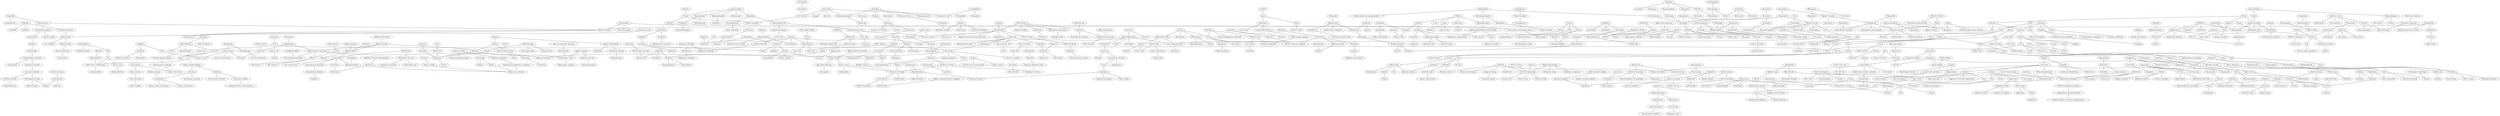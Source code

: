 strict graph layer2 {
	graph [name=layer2];
	node [label="\N"];
	588	[label=Leuprolide,
		level=3,
		src_id=7,
		weight=0.0007127923237353811];
	1181	[label=Endometriosis,
		level=3,
		src_id=175911,
		weight=0.0004022032546138692];
	588 -- 1181	[level=3,
		weight=84.25];
	93	[label=Hysterectomy,
		level=2,
		src_id=178681,
		weight=0.0010370897838074833];
	588 -- 93	[level=3,
		weight=77.21];
	118	[label="Conjugated estrogens",
		level=2,
		src_id=277,
		weight=0.0014908202270783619];
	93 -- 118	[level=2,
		weight=55.43];
	25	[label="Blood oestrogen",
		level=1,
		src_id=172274,
		weight=0.002595204538722153];
	93 -- 25	[level=2,
		weight=70.64];
	2	[label=Epilepsy,
		level=1,
		src_id=176107,
		weight=0.02345683872889738];
	1	[label=Convulsion,
		level=1,
		src_id=174366,
		weight=0.04384272583999458];
	2 -- 1	[level=1,
		weight=333.89];
	155	[label=Disability,
		level=1,
		src_id=175257,
		weight=0.002704038405888001];
	2 -- 155	[level=1,
		weight=32.3];
	1739	[label=Vasopressin,
		level=3,
		src_id=65,
		weight=0.0006400904562495778];
	423	[label=Hyponatraemia,
		level=2,
		src_id=178612,
		weight=0.0008512657711791569];
	1739 -- 423	[level=3,
		weight=114.73];
	48	[label="Blood sodium",
		level=2,
		src_id=172362,
		weight=0.0014845352159584234];
	423 -- 48	[level=2,
		weight=35.1];
	7	[label=Anxiety,
		level=1,
		src_id=170661,
		weight=0.010312381534872536];
	1 -- 7	[level=1,
		weight=75.71];
	6	[label=Levetiracetam,
		level=1,
		src_id=1186,
		weight=0.010030972226360069];
	1 -- 6	[level=1,
		weight=145.77];
	3	[label=Electroencephalogram,
		level=1,
		src_id=175720,
		weight=0.00973212502859358];
	1 -- 3	[level=1,
		weight=147.32];
	44	[label="Grand mal convulsion",
		level=1,
		src_id=177516,
		weight=0.0079300130694745];
	1 -- 44	[level=1,
		weight=122.06];
	5	[label=Surgery,
		level=1,
		src_id=186589,
		weight=0.009304016121721907];
	1 -- 5	[level=1,
		weight=88.66];
	1737	[label=Oxytocin,
		level=3,
		src_id=100,
		weight=0.00027557757598379223];
	468	[label=Discomfort,
		level=3,
		src_id=175264,
		weight=0.00044579056435161313];
	1737 -- 468	[level=3,
		weight=21.81];
	31	[label="Feeling hot",
		level=1,
		src_id=176626,
		weight=0.0017473991179379955];
	468 -- 31	[level=3,
		weight=21.71];
	587	[label=Cyanocobalamin,
		level=3,
		src_id=108,
		weight=0.0005602158268527941];
	586	[label=Choline,
		level=2,
		src_id=115,
		weight=0.001207731122092793];
	587 -- 586	[level=2,
		weight=542.33];
	304	[label=Methylcobalamin,
		level=2,
		src_id=3406,
		weight=0.0008722099274804297];
	587 -- 304	[level=2,
		weight=54.07];
	114	[label="Inositol nicotinate",
		level=1,
		src_id=7903,
		weight=0.002194504709405285];
	586 -- 114	[level=2,
		weight=861.13];
	395	[label="Nerve injury",
		level=3,
		src_id=181684,
		weight=0.00032798384985037275];
	304 -- 395	[level=3,
		weight=53.42];
	686	[label=Tetanus,
		level=3,
		src_id=186852,
		weight=0.0006719298145701466];
	304 -- 686	[level=3,
		weight=405.36];
	198	[label=Biotin,
		level=2,
		src_id=114,
		weight=0.0011258512616127542];
	198 -- 114	[level=1,
		weight=431.07];
	173	[label=Selenium,
		level=2,
		src_id=9080,
		weight=0.0010042446927168594];
	198 -- 173	[level=1,
		weight=145.41];
	110	[label=Alopecia,
		level=3,
		src_id=170026,
		weight=0.0007307056528455718];
	198 -- 110	[level=1,
		weight=66.97];
	305	[label=Nicotinamide,
		level=1,
		src_id=2556,
		weight=0.0018503998594221061];
	114 -- 305	[level=1,
		weight=438.61];
	545	[label="Pantothenic acid",
		level=2,
		src_id=1701,
		weight=0.0009624153533375981];
	114 -- 545	[level=2,
		weight=549.21];
	182	[label=Paraldehyde,
		level=3,
		src_id=8062,
		weight=0.0007808865129707756];
	114 -- 182	[level=3,
		weight=58.9];
	306	[label=Zinc,
		level=3,
		src_id=1526,
		weight=0.0007667013766820344];
	173 -- 306	[level=1,
		weight=234.71];
	178	[label=Spinach,
		level=2,
		src_id=8638,
		weight=0.0014327736794283237];
	173 -- 178	[level=1,
		weight=85.24];
	49	[label=Acne,
		level=1,
		src_id=169642,
		weight=0.001782056461819542];
	110 -- 49	[level=1,
		weight=34.29];
	585	[label="Vitamin C",
		level=3,
		src_id=118,
		weight=0.0005792489061179007];
	583	[label="Vitamin E",
		level=3,
		src_id=155,
		weight=0.0004957488761140248];
	585 -- 583	[level=3,
		weight=99.95];
	69	[label="Blood triglycerides",
		level=1,
		src_id=172398,
		weight=0.0020127820066019064];
	585 -- 69	[level=3,
		weight=118.94];
	543	[label=Cholesterol,
		level=3,
		src_id=4273,
		weight=0.000596105015590967];
	69 -- 543	[level=2,
		weight=160.94];
	102	[label=Constipation,
		level=2,
		src_id=174340,
		weight=0.0010925019631173453];
	69 -- 102	[level=1,
		weight=63.44];
	139	[label="Low carbohydrate diet",
		level=1,
		src_id=180136,
		weight=0.002218806008110028];
	69 -- 139	[level=1,
		weight=472.75];
	1525	[label=Peanut,
		level=3,
		src_id=8623,
		weight=0.0002941427145252244];
	69 -- 1525	[level=3,
		weight=121.92];
	386	[label=Overweight,
		level=3,
		src_id=182592,
		weight=0.0003309750480014521];
	69 -- 386	[level=3,
		weight=65.55];
	1736	[label=Ornithine,
		level=3,
		src_id=121,
		weight=0.0007370325043955995];
	401	[label="Metabolic disorder",
		level=3,
		src_id=180819,
		weight=0.000807870719829019];
	1736 -- 401	[level=3,
		weight=147.41];
	68	[label="Brain injury",
		level=2,
		src_id=172600,
		weight=0.0014020060021746666];
	401 -- 68	[level=3,
		weight=7.66];
	180	[label="Amino acids",
		level=2,
		src_id=8309,
		weight=0.001000032620526876];
	584	[label="L-Tryptophan",
		level=3,
		src_id=142,
		weight=0.0004975205822659481];
	180 -- 584	[level=1,
		weight=61.08];
	256	[label="Excessive exercise",
		level=1,
		src_id=176247,
		weight=0.002109734300955528];
	180 -- 256	[level=1,
		weight=292.38];
	9	[label=Depression,
		level=1,
		src_id=175023,
		weight=0.0044799153809282405];
	7 -- 9	[level=1,
		weight=108.88];
	32	[label=Fear,
		level=1,
		src_id=176601,
		weight=0.003091900262013508];
	7 -- 32	[level=1,
		weight=72.45];
	36	[label=Stress,
		level=1,
		src_id=186464,
		weight=0.0025139528086730546];
	7 -- 36	[level=1,
		weight=100.25];
	394	[label=Nervousness,
		level=2,
		src_id=181699,
		weight=0.0009267283382410614];
	7 -- 394	[level=2,
		weight=39.88];
	92	[label="Panic attack",
		level=1,
		src_id=182745,
		weight=0.0021381315188019217];
	7 -- 92	[level=1,
		weight=68.7];
	197	[label=Riboflavin,
		level=1,
		src_id=132,
		weight=0.00227239059051472];
	1729	[label=Thiamine,
		level=2,
		src_id=144,
		weight=0.0008751385844770516];
	197 -- 1729	[level=2,
		weight=984.77];
	332	[label=Pyridoxine,
		level=3,
		src_id=156,
		weight=0.000538617231663905];
	197 -- 332	[level=3,
		weight=343.79];
	184	[label=Magnesium,
		level=2,
		src_id=1330,
		weight=0.0014302089561109921];
	197 -- 184	[level=1,
		weight=91.78];
	197 -- 305	[level=1,
		weight=1000.0];
	79	[label=Potassium,
		level=2,
		src_id=1306,
		weight=0.0011167890655659778];
	184 -- 79	[level=2,
		weight=64.85];
	16	[label=Calcium,
		level=1,
		src_id=1327,
		weight=0.0025229737918949463];
	184 -- 16	[level=1,
		weight=221.48];
	984	[label="Magnesium deficiency",
		level=3,
		src_id=180368,
		weight=0.0002495760506480492];
	184 -- 984	[level=3,
		weight=58.75];
	301	[label=Dexpanthenol,
		level=2,
		src_id=8294,
		weight=0.0012702624438648495];
	305 -- 301	[level=2,
		weight=596.89];
	1731	[label=Pyridoxal,
		level=3,
		src_id=139,
		weight=0.0006218396243450038];
	489	[label="Blood phosphorus",
		level=3,
		src_id=172294,
		weight=0.0008057239580784243];
	1731 -- 489	[level=3,
		weight=160.22];
	489 -- 79	[level=3,
		weight=44.1];
	537	[label=Serotonin,
		level=3,
		src_id=7810,
		weight=0.000673588565290134];
	584 -- 537	[level=1,
		weight=143.89];
	326	[label=Norepinephrine,
		level=2,
		src_id=358,
		weight=0.0008980084608098013];
	537 -- 326	[level=1,
		weight=126.93];
	333	[label="Folic Acid",
		level=1,
		src_id=150,
		weight=0.0024845476899730446];
	161	[label="Congenital anomaly",
		level=2,
		src_id=174082,
		weight=0.001354224235863074];
	333 -- 161	[level=1,
		weight=110.38];
	8	[label=Pregnancy,
		level=1,
		src_id=184014,
		weight=0.004025241046263508];
	333 -- 8	[level=1,
		weight=161.48];
	88	[label="Spina bifida",
		level=1,
		src_id=186194,
		weight=0.001828235028581937];
	161 -- 88	[level=1,
		weight=74.13];
	10	[label=Lamotrigine,
		level=1,
		src_id=542,
		weight=0.00892886896589501];
	8 -- 10	[level=1,
		weight=89.36];
	486	[label="Breast feeding",
		level=3,
		src_id=172671,
		weight=0.0007682073388500694];
	8 -- 486	[level=3,
		weight=15.9];
	238	[label=Married,
		level=2,
		src_id=180527,
		weight=0.0009738645720714957];
	8 -- 238	[level=2,
		weight=40.32];
	492	[label="Blood copper",
		level=3,
		src_id=172045,
		weight=0.0003847138605821579];
	306 -- 492	[level=1,
		weight=55.9];
	196	[label=Aspartame,
		level=3,
		src_id=159,
		weight=0.0006994739768180504];
	176	[label=Corn,
		level=2,
		src_id=8641,
		weight=0.0011257353826963333];
	196 -- 176	[level=3,
		weight=86.16];
	183	[label=Fructose,
		level=2,
		src_id=3934,
		weight=0.0010020748898238215];
	176 -- 183	[level=2,
		weight=191.26];
	112	[label=Wheat,
		level=2,
		src_id=8648,
		weight=0.001350608917292089];
	176 -- 112	[level=2,
		weight=144.12];
	519	[label="Starch, corn",
		level=3,
		src_id=9274,
		weight=0.0007347917095822486];
	176 -- 519	[level=3,
		weight=63.44];
	71	[label="Blood insulin",
		level=1,
		src_id=172218,
		weight=0.0017421589272280302];
	34	[label=Acetylcholine,
		level=1,
		src_id=2951,
		weight=0.004129814689207429];
	71 -- 34	[level=1,
		weight=157.97];
	576	[label=Metformin,
		level=3,
		src_id=321,
		weight=0.0006046539885992551];
	71 -- 576	[level=3,
		weight=34.59];
	278	[label="Blood glucose decreased",
		level=2,
		src_id=172155,
		weight=0.001041534395560266];
	71 -- 278	[level=2,
		weight=84.45];
	66	[label="Diabetes mellitus",
		level=2,
		src_id=175126,
		weight=0.0009284030241391976];
	71 -- 66	[level=2,
		weight=86.5];
	141	[label=Infusion,
		level=2,
		src_id=179021,
		weight=0.001381532291008538];
	71 -- 141	[level=2,
		weight=43.46];
	111	[label="Vitamin D",
		level=2,
		src_id=9042,
		weight=0.0012853998756132367];
	111 -- 16	[level=2,
		weight=149.84];
	343	[label="Vitamin D deficiency",
		level=3,
		src_id=188653,
		weight=0.0007479315006385253];
	111 -- 343	[level=3,
		weight=58.07];
	1726	[label=Baclofen,
		level=3,
		src_id=172,
		weight=0.0003507519830527186];
	424	[label=Hydrocephalus,
		level=3,
		src_id=178376,
		weight=0.000602312828360788];
	1726 -- 424	[level=3,
		weight=81.41];
	169	[label="Arnold-Chiari malformation",
		level=2,
		src_id=170858,
		weight=0.000936713375160956];
	424 -- 169	[level=3,
		weight=76.15];
	195	[label=Amphetamine,
		level=1,
		src_id=173,
		weight=0.0023025738717270517];
	307	[label=Dextroamphetamine,
		level=1,
		src_id=1510,
		weight=0.0025160390272079888];
	195 -- 307	[level=1,
		weight=864.22];
	272	[label="Central auditory processing disorder",
		level=3,
		src_id=173299,
		weight=0.0008060358317299234];
	195 -- 272	[level=1,
		weight=74.2];
	350	[label=Trichotillomania,
		level=3,
		src_id=187413,
		weight=0.0005816137214217034];
	195 -- 350	[level=1,
		weight=91.19];
	192	[label=Methylphenidate,
		level=2,
		src_id=411,
		weight=0.001357220779642328];
	307 -- 192	[level=1,
		weight=180.57];
	403	[label=Meningioma,
		level=3,
		src_id=180703,
		weight=0.0004998296363878588];
	307 -- 403	[level=3,
		weight=52.36];
	153	[label=Dyspraxia,
		level=2,
		src_id=175506,
		weight=0.0013637552892951596];
	272 -- 153	[level=1,
		weight=179.89];
	80	[label=Quetiapine,
		level=1,
		src_id=1208,
		weight=0.001601842137233802];
	350 -- 80	[level=1,
		weight=107.14];
	1725	[label=Nicotine,
		level=3,
		src_id=175,
		weight=0.0006638092710469301];
	1725 -- 34	[level=3,
		weight=321.9];
	564	[label=Epinephrine,
		level=3,
		src_id=654,
		weight=0.00042722324614868375];
	34 -- 564	[level=3,
		weight=126.93];
	1447	[label="Alcohol use",
		level=3,
		src_id=169962,
		weight=0.0007581384317403536];
	34 -- 1447	[level=3,
		weight=374.47];
	491	[label="Blood cortisol",
		level=2,
		src_id=172060,
		weight=0.0009959798157575916];
	34 -- 491	[level=2,
		weight=224.46];
	46	[label=Diarrhoea,
		level=1,
		src_id=175200,
		weight=0.0016948606007577234];
	34 -- 46	[level=1,
		weight=81.69];
	34 -- 256	[level=1,
		weight=480.36];
	373	[label="Rapid eye movements sleep abnormal",
		level=3,
		src_id=184785,
		weight=0.0005654687055539937];
	34 -- 373	[level=3,
		weight=187.73];
	582	[label=Lorazepam,
		level=2,
		src_id=177,
		weight=0.001147658059927911];
	315	[label=Diazepam,
		level=2,
		src_id=815,
		weight=0.0013172759417770326];
	582 -- 315	[level=2,
		weight=64.04];
	557	[label=Clonazepam,
		level=2,
		src_id=1052,
		weight=0.0010794105011147843];
	582 -- 557	[level=2,
		weight=47.22];
	123	[label="Status epilepticus",
		level=2,
		src_id=186374,
		weight=0.0014010537907086004];
	315 -- 123	[level=2,
		weight=51.73];
	557 -- 10	[level=2,
		weight=44.03];
	194	[label=Carbidopa,
		level=1,
		src_id=181,
		weight=0.001820895223381786];
	329	[label=Olanzapine,
		level=2,
		src_id=324,
		weight=0.0009014436378500246];
	194 -- 329	[level=1,
		weight=245.95];
	1602	[label=Levodopa,
		level=3,
		src_id=1219,
		weight=0.0006298585603581369];
	194 -- 1602	[level=3,
		weight=438.06];
	303	[label=Pizotifen,
		level=2,
		src_id=5441,
		weight=0.0010043914336316324];
	194 -- 303	[level=2,
		weight=327.6];
	1061	[label=Hypometabolism,
		level=3,
		src_id=178611,
		weight=0.00038018536096861465];
	194 -- 1061	[level=3,
		weight=236.88];
	318	[label=Risperidone,
		level=3,
		src_id=720,
		weight=0.0008468161517964322];
	329 -- 318	[level=1,
		weight=170.21];
	319	[label=Sumatriptan,
		level=3,
		src_id=655,
		weight=0.0006049616610178802];
	303 -- 319	[level=3,
		weight=87.65];
	1619	[label=Guanfacine,
		level=3,
		src_id=1004,
		weight=0.0003421158737304318];
	303 -- 1619	[level=3,
		weight=177.91];
	581	[label=Tramadol,
		level=3,
		src_id=184,
		weight=0.0003739705982285607];
	577	[label=Morphine,
		level=3,
		src_id=286,
		weight=0.00038978570226312956];
	581 -- 577	[level=3,
		weight=29.43];
	324	[label=Pethidine,
		level=3,
		src_id=443,
		weight=0.0008130943703725188];
	581 -- 324	[level=3,
		weight=58.9];
	322	[label=Oxycodone,
		level=2,
		src_id=486,
		weight=0.0009329944539558484];
	577 -- 322	[level=3,
		weight=62.83];
	1615	[label=Promethazine,
		level=3,
		src_id=1053,
		weight=0.0005128182476038831];
	324 -- 1615	[level=3,
		weight=137.96];
	475	[label="Cortical dysplasia",
		level=3,
		src_id=174475,
		weight=0.0006298603576001958];
	324 -- 475	[level=3,
		weight=26.68];
	420	[label=Influenza,
		level=3,
		src_id=179006,
		weight=0.00048147684027388167];
	29	[label=Pyrexia,
		level=1,
		src_id=184658,
		weight=0.0018830801634752033];
	420 -- 29	[level=3,
		weight=45.97];
	82	[label=Caffeine,
		level=1,
		src_id=192,
		weight=0.002334705699678128];
	82 -- 192	[level=1,
		weight=57.82];
	17	[label=Ethanol,
		level=1,
		src_id=884,
		weight=0.002161183165215026];
	82 -- 17	[level=1,
		weight=61.89];
	179	[label="Coffee bean",
		level=1,
		src_id=8595,
		weight=0.0019368446972410553];
	82 -- 179	[level=1,
		weight=185.8];
	291	[label=Cocoa,
		level=3,
		src_id=8976,
		weight=0.0006453095475763754];
	82 -- 291	[level=3,
		weight=62.32];
	167	[label="Attention deficit/hyperactivity disorder",
		level=2,
		src_id=171101,
		weight=0.0014684738177731709];
	192 -- 167	[level=2,
		weight=113.03];
	52	[label=Cannabis,
		level=2,
		src_id=240914,
		weight=0.0014195913019644413];
	17 -- 52	[level=2,
		weight=80.45];
	170	[label=Alcoholic,
		level=2,
		src_id=169964,
		weight=0.0012533634156100387];
	17 -- 170	[level=2,
		weight=47.03];
	175	[label="Tea leaf",
		level=2,
		src_id=8649,
		weight=0.0011242353627899232];
	179 -- 175	[level=2,
		weight=108.23];
	524	[label=Blueberry,
		level=3,
		src_id=8679,
		weight=0.00044143508153137335];
	291 -- 524	[level=3,
		weight=18.05];
	331	[label=Sildenafil,
		level=2,
		src_id=194,
		weight=0.0009398324555850455];
	1647	[label=Tadalafil,
		level=3,
		src_id=806,
		weight=0.00032881831090731826];
	331 -- 1647	[level=3,
		weight=65.99];
	1641	[label=Vardenafil,
		level=3,
		src_id=848,
		weight=0.00048010577417042946];
	331 -- 1641	[level=3,
		weight=107.14];
	448	[label="Erectile dysfunction",
		level=3,
		src_id=176149,
		weight=0.0004387336466472505];
	331 -- 448	[level=2,
		weight=45.23];
	190	[label=Testosterone,
		level=2,
		src_id=611,
		weight=0.0009505272177491349];
	448 -- 190	[level=2,
		weight=54.07];
	1720	[label=Midodrine,
		level=3,
		src_id=202,
		weight=0.0003206422128545604];
	246	[label=Hypotension,
		level=2,
		src_id=178653,
		weight=0.0013535079821083336];
	1720 -- 246	[level=3,
		weight=26.47];
	70	[label="Blood pressure",
		level=1,
		src_id=172305,
		weight=0.0018022986801689812];
	246 -- 70	[level=2,
		weight=71.28];
	881	[label="Orthostatic hypotension",
		level=3,
		src_id=182398,
		weight=0.0003715679049112778];
	246 -- 881	[level=3,
		weight=32.22];
	1718	[label=Citalopram,
		level=3,
		src_id=206,
		weight=0.00028905088339458123];
	554	[label=Bupropion,
		level=3,
		src_id=1140,
		weight=0.0004691186869095583];
	1718 -- 554	[level=3,
		weight=46.36];
	554 -- 80	[level=3,
		weight=44.86];
	30	[label=Migraine,
		level=1,
		src_id=180996,
		weight=0.002695993506544697];
	21	[label=Headache,
		level=1,
		src_id=177790,
		weight=0.005250834729440146];
	30 -- 21	[level=1,
		weight=94.85];
	330	[label=Pregabalin,
		level=1,
		src_id=221,
		weight=0.001765694660728438];
	311	[label=Gabapentin,
		level=2,
		src_id=982,
		weight=0.0015351270910551008];
	330 -- 311	[level=1,
		weight=65.48];
	78	[label=Lacosamide,
		level=2,
		src_id=5491,
		weight=0.0015074354558048625];
	330 -- 78	[level=2,
		weight=44.65];
	701	[label="Suicidal behaviour",
		level=3,
		src_id=186547,
		weight=0.0003285716855400785];
	330 -- 701	[level=3,
		weight=21.3];
	116	[label=Zonisamide,
		level=1,
		src_id=895,
		weight=0.0017358953000514413];
	311 -- 116	[level=1,
		weight=42.55];
	1571	[label=Ezogabine,
		level=3,
		src_id=4664,
		weight=0.00046529959877033195];
	78 -- 1571	[level=3,
		weight=26.47];
	35	[label=Acetaminophen,
		level=1,
		src_id=307,
		weight=0.0018009398215968093];
	325	[label=Phenylephrine,
		level=2,
		src_id=377,
		weight=0.0012917981232776707];
	35 -- 325	[level=2,
		weight=70.22];
	1630	[label=Hydrocodone,
		level=3,
		src_id=942,
		weight=0.0004904484533757312];
	35 -- 1630	[level=3,
		weight=133.11];
	310	[label=Ibuprofen,
		level=3,
		src_id=1035,
		weight=0.0007368761245271152];
	35 -- 310	[level=1,
		weight=143.43];
	556	[label=Diphenhydramine,
		level=3,
		src_id=1059,
		weight=0.0005066034350766756];
	35 -- 556	[level=3,
		weight=63.76];
	35 -- 29	[level=1,
		weight=47.75];
	580	[label=Mesalazine,
		level=2,
		src_id=235,
		weight=0.0012201552027479871];
	186	[label=Metronidazole,
		level=2,
		src_id=902,
		weight=0.0014610449082085736];
	580 -- 186	[level=2,
		weight=531.72];
	1281	[label="Colitis ulcerative",
		level=3,
		src_id=173909,
		weight=0.0006249272497447226];
	580 -- 1281	[level=3,
		weight=572.54];
	186 -- 183	[level=2,
		weight=147.41];
	1282	[label=Colitis,
		level=3,
		src_id=173903,
		weight=0.0004583551736652723];
	186 -- 1282	[level=3,
		weight=327.6];
	258	[label=Encephalopathy,
		level=3,
		src_id=175833,
		weight=0.0005935048533026562];
	186 -- 258	[level=2,
		weight=84.25];
	579	[label=Ziprasidone,
		level=3,
		src_id=237,
		weight=0.0006628389715354794];
	309	[label=Aripiprazole,
		level=3,
		src_id=1222,
		weight=0.0008326842639996687];
	579 -- 309	[level=1,
		weight=87.06];
	165	[label="Bipolar I disorder",
		level=2,
		src_id=171760,
		weight=0.0009578055367051631];
	579 -- 165	[level=1,
		weight=71.76];
	309 -- 80	[level=1,
		weight=74.9];
	47	[label="Bulimia nervosa",
		level=1,
		src_id=172802,
		weight=0.0018807861194870571];
	309 -- 47	[level=1,
		weight=78.67];
	38	[label=Schizophrenia,
		level=2,
		src_id=185574,
		weight=0.0014792301015358078];
	165 -- 38	[level=1,
		weight=46.86];
	1224	[label="Drug abuse",
		level=3,
		src_id=175347,
		weight=0.0002541124343347121];
	165 -- 1224	[level=3,
		weight=37.6];
	13	[label=Phenytoin,
		level=1,
		src_id=243,
		weight=0.00457089379012619];
	13 -- 10	[level=1,
		weight=96.5];
	50	[label=Carbamazepine,
		level=1,
		src_id=551,
		weight=0.0018424741132274944];
	13 -- 50	[level=1,
		weight=81.22];
	26	[label=Phenobarbital,
		level=1,
		src_id=1158,
		weight=0.003003684210696954];
	13 -- 26	[level=1,
		weight=78.04];
	10 -- 6	[level=1,
		weight=159.17];
	51	[label="Valproic Acid",
		level=1,
		src_id=304,
		weight=0.0028508274237053887];
	10 -- 51	[level=1,
		weight=120.82];
	12	[label=Rash,
		level=1,
		src_id=184786,
		weight=0.002831584768486793];
	10 -- 12	[level=1,
		weight=57.5];
	117	[label=Primidone,
		level=1,
		src_id=780,
		weight=0.0017969816384099074];
	26 -- 117	[level=1,
		weight=52.86];
	62	[label=Infant,
		level=2,
		src_id=178934,
		weight=0.0015526841010504188];
	26 -- 62	[level=2,
		weight=34.76];
	337	[label="Yellow skin",
		level=3,
		src_id=188985,
		weight=0.0008309952753029643];
	26 -- 337	[level=3,
		weight=6.71];
	37	[label=Somnolence,
		level=2,
		src_id=186129,
		weight=0.001561286672604171];
	22	[label=Dizziness,
		level=1,
		src_id=175317,
		weight=0.0038730561594423588];
	37 -- 22	[level=2,
		weight=55.34];
	412	[label=Lethargy,
		level=3,
		src_id=179887,
		weight=0.0008246626209231004];
	37 -- 412	[level=3,
		weight=26.78];
	1712	[label=Metoprolol,
		level=3,
		src_id=255,
		weight=0.0002995843102005501];
	144	[label=Hypertension,
		level=3,
		src_id=178519,
		weight=0.0008334127101651505];
	1712 -- 144	[level=3,
		weight=47.83];
	501	[label=Arrhythmia,
		level=3,
		src_id=170862,
		weight=0.000606063278420297];
	144 -- 501	[level=3,
		weight=32.53];
	1319	[label="Cardiac failure congestive",
		level=3,
		src_id=173038,
		weight=0.00028526397781893336];
	144 -- 1319	[level=3,
		weight=44.62];
	249	[label=Hemiparesis,
		level=2,
		src_id=177843,
		weight=0.0010270914187134367];
	144 -- 249	[level=3,
		weight=34.17];
	1711	[label=Ropinirole,
		level=3,
		src_id=259,
		weight=0.0007151895964751348];
	371	[label="Restless legs syndrome",
		level=3,
		src_id=185170,
		weight=0.0007880154376086854];
	1711 -- 371	[level=3,
		weight=222.79];
	370	[label=Restlessness,
		level=3,
		src_id=185171,
		weight=0.00042385155203119695];
	371 -- 370	[level=3,
		weight=14.78];
	11	[label=Topiramate,
		level=1,
		src_id=264,
		weight=0.004371180654737915];
	11 -- 116	[level=1,
		weight=54.66];
	11 -- 6	[level=1,
		weight=92.43];
	261	[label="Dry eye",
		level=2,
		src_id=175418,
		weight=0.0009325353921222003];
	11 -- 261	[level=2,
		weight=2.0];
	18	[label=Weight,
		level=1,
		src_id=188818,
		weight=0.00486879191589432];
	11 -- 18	[level=1,
		weight=86.47];
	1492	[label=Hypromellose,
		level=3,
		src_id=9026,
		weight=0.000482893356587484];
	261 -- 1492	[level=3,
		weight=228.45];
	1491	[label="Polyethylene glycol 400",
		level=3,
		src_id=9028,
		weight=0.000482893356587484];
	261 -- 1491	[level=3,
		weight=228.45];
	255	[label="Exercise adequate",
		level=2,
		src_id=176259,
		weight=0.0008802384941400074];
	18 -- 255	[level=2,
		weight=54.85];
	340	[label="Weight increased",
		level=1,
		src_id=188826,
		weight=0.0015892839399616226];
	18 -- 340	[level=1,
		weight=133.59];
	614	[label="Weight decreased",
		level=2,
		src_id=188823,
		weight=0.0012752493209648148];
	18 -- 614	[level=2,
		weight=115.78];
	578	[label=Lidocaine,
		level=3,
		src_id=272,
		weight=0.0006309024462812108];
	1645	[label=Menthol,
		level=3,
		src_id=811,
		weight=0.0005963265186582755];
	578 -- 1645	[level=3,
		weight=193.99];
	203	[label="Wada test",
		level=3,
		src_id=188785,
		weight=0.0003957338876323721];
	578 -- 203	[level=3,
		weight=10.02];
	219	[label="Positron emission tomogram",
		level=2,
		src_id=183853,
		weight=0.0008728397574205016];
	203 -- 219	[level=3,
		weight=55.77];
	555	[label=Desipramine,
		level=2,
		src_id=1135,
		weight=0.0009441154002589242];
	118 -- 555	[level=2,
		weight=185.6];
	940	[label="Muscle atrophy",
		level=3,
		src_id=181237,
		weight=0.00048484541871508964];
	118 -- 940	[level=3,
		weight=139.45];
	563	[label=Warfarin,
		level=3,
		src_id=668,
		weight=0.0005238554558347003];
	555 -- 563	[level=2,
		weight=118.94];
	1709	[label=Atomoxetine,
		level=3,
		src_id=280,
		weight=0.00025320717335622486];
	1709 -- 326	[level=3,
		weight=72.96];
	312	[label=Dopamine,
		level=3,
		src_id=974,
		weight=0.0006653144450635018];
	326 -- 312	[level=1,
		weight=133.68];
	1708	[label=Etonogestrel,
		level=2,
		src_id=285,
		weight=0.0009390636002054744];
	81	[label="Ethinyl Estradiol",
		level=1,
		src_id=963,
		weight=0.0020546732981257263];
	1708 -- 81	[level=2,
		weight=471.26];
	327	[label=Levonorgestrel,
		level=2,
		src_id=357,
		weight=0.0010644666629913491];
	81 -- 327	[level=1,
		weight=228.45];
	1635	[label=Cyclobenzaprine,
		level=3,
		src_id=910,
		weight=0.0003336958803125513];
	322 -- 1635	[level=3,
		weight=78.67];
	389	[label=Opiates,
		level=3,
		src_id=182251,
		weight=0.0006300884540675643];
	322 -- 389	[level=2,
		weight=110.8];
	33	[label=Contraception,
		level=1,
		src_id=174350,
		weight=0.001688357640760394];
	242	[label="Intra-uterine contraceptive device",
		level=2,
		src_id=179325,
		weight=0.0010021432116518211];
	33 -- 242	[level=1,
		weight=89.31];
	33 -- 25	[level=1,
		weight=92.05];
	884	[label="Oral contraception",
		level=3,
		src_id=182298,
		weight=0.000628740213234476];
	33 -- 884	[level=3,
		weight=141.97];
	328	[label=Clobazam,
		level=2,
		src_id=339,
		weight=0.001003418449107484];
	51 -- 328	[level=2,
		weight=26.02];
	566	[label=Ethosuximide,
		level=3,
		src_id=580,
		weight=0.000692394512204641];
	51 -- 566	[level=3,
		weight=32.89];
	1217	[label="Drug tolerance",
		level=3,
		src_id=175408,
		weight=0.00044507555658522487];
	328 -- 1217	[level=3,
		weight=27.08];
	560	[label=Guaifenesin,
		level=3,
		src_id=860,
		weight=0.0005486200273545079];
	325 -- 560	[level=3,
		weight=118.94];
	1611	[label=Chlorphenamine,
		level=2,
		src_id=1098,
		weight=0.0009762564821225113];
	325 -- 1611	[level=2,
		weight=822.76];
	561	[label=Pseudoephedrine,
		level=3,
		src_id=838,
		weight=0.0005838860255393915];
	310 -- 561	[level=3,
		weight=12.79];
	313	[label="Acetylsalicylic acid",
		level=3,
		src_id=931,
		weight=0.0005583688578593127];
	310 -- 313	[level=1,
		weight=94.01];
	1687	[label=Loratadine,
		level=3,
		src_id=444,
		weight=0.0002666256446676492];
	556 -- 1687	[level=3,
		weight=46.03];
	97	[label="Febrile convulsion",
		level=2,
		src_id=176614,
		weight=0.0013774781879227608];
	29 -- 97	[level=1,
		weight=109.81];
	1039	[label=Infection,
		level=3,
		src_id=178954,
		weight=0.0003614345250216399];
	29 -- 1039	[level=3,
		weight=47.89];
	1705	[label=Amitriptyline,
		level=3,
		src_id=312,
		weight=0.00041666484458793813];
	321	[label=Nortriptyline,
		level=3,
		src_id=527,
		weight=0.0007899355534310768];
	1705 -- 321	[level=3,
		weight=98.76];
	549	[label=Lithium,
		level=3,
		src_id=1316,
		weight=0.0003911488538649646];
	321 -- 549	[level=3,
		weight=44.03];
	321 -- 319	[level=3,
		weight=58.38];
	1640	[label=Clomifene,
		level=3,
		src_id=868,
		weight=0.0004822048780734873];
	576 -- 1640	[level=3,
		weight=115.75];
	318 -- 80	[level=1,
		weight=84.02];
	372	[label=Reflexology,
		level=3,
		src_id=184940,
		weight=0.0005492532811747228];
	318 -- 372	[level=2,
		weight=76.82];
	1702	[label=Pimecrolimus,
		level=3,
		src_id=327,
		weight=0.0005709247856215196];
	456	[label=Eczema,
		level=3,
		src_id=175613,
		weight=0.0007256134288887479];
	1702 -- 456	[level=3,
		weight=115.75];
	105	[label=Blister,
		level=2,
		src_id=171902,
		weight=0.0011252215087213613];
	456 -- 105	[level=3,
		weight=31.62];
	1701	[label=Omeprazole,
		level=3,
		src_id=328,
		weight=0.0005465678770686685];
	314	[label=Ranitidine,
		level=2,
		src_id=849,
		weight=0.001344762498467786];
	1701 -- 314	[level=3,
		weight=110.8];
	1680	[label=Cimetidine,
		level=3,
		src_id=490,
		weight=0.0006917394714663404];
	314 -- 1680	[level=3,
		weight=145.74];
	409	[label="Lumbar puncture",
		level=3,
		src_id=180161,
		weight=0.0007590303708626001];
	314 -- 409	[level=2,
		weight=19.07];
	94	[label=Hypersensitivity,
		level=2,
		src_id=178510,
		weight=0.0011969527424778163];
	85	[label=Urticaria,
		level=1,
		src_id=188054,
		weight=0.002078927924128333];
	94 -- 85	[level=2,
		weight=61.02];
	103	[label="Completed suicide",
		level=1,
		src_id=174010,
		weight=0.0017448613927763756];
	9 -- 103	[level=1,
		weight=45.98];
	138	[label="Mood swings",
		level=1,
		src_id=181119,
		weight=0.0016620765499499475];
	9 -- 138	[level=1,
		weight=45.59];
	327 -- 242	[level=1,
		weight=186.57];
	242 -- 492	[level=1,
		weight=79.3];
	465	[label="Drug dependence",
		level=3,
		src_id=175358,
		weight=0.00040444166086339153];
	312 -- 465	[level=2,
		weight=49.25];
	131	[label="Parkinson's disease",
		level=2,
		src_id=182898,
		weight=0.0011921711590044898];
	312 -- 131	[level=1,
		weight=47.15];
	575	[label=Mirtazapine,
		level=3,
		src_id=360,
		weight=0.0006492205857318404];
	569	[label=Buspirone,
		level=3,
		src_id=479,
		weight=0.0007185145102710845];
	575 -- 569	[level=3,
		weight=115.75];
	1666	[label=Trazodone,
		level=3,
		src_id=643,
		weight=0.0002891406492698697];
	575 -- 1666	[level=3,
		weight=67.34];
	569 -- 47	[level=3,
		weight=107.14];
	1679	[label=Dextromethorphan,
		level=3,
		src_id=501,
		weight=0.0003935683535983783];
	560 -- 1679	[level=3,
		weight=228.45];
	193	[label=Progesterone,
		level=1,
		src_id=385,
		weight=0.0016132666340623466];
	1670	[label="Medroxyprogesterone acetate",
		level=3,
		src_id=590,
		weight=0.00025588694265508185];
	193 -- 1670	[level=3,
		weight=48.56];
	193 -- 25	[level=1,
		weight=257.77];
	236	[label=Menopause,
		level=3,
		src_id=180770,
		weight=0.0008289042830175686];
	193 -- 236	[level=3,
		weight=76.99];
	25 -- 190	[level=2,
		weight=54.07];
	375	[label=Progesterone,
		level=3,
		src_id=184202,
		weight=0.0006976367023899153];
	25 -- 375	[level=3,
		weight=65.33];
	427	[label="Hot flush",
		level=3,
		src_id=178313,
		weight=0.0006105847389205712];
	236 -- 427	[level=3,
		weight=62.79];
	574	[label=Eszopiclone,
		level=3,
		src_id=391,
		weight=0.0007046451981060118];
	573	[label=Zolpidem,
		level=3,
		src_id=414,
		weight=0.0006294857073756907];
	574 -- 573	[level=2,
		weight=32.53];
	457	[label=Eclampsia,
		level=2,
		src_id=175589,
		weight=0.0009424294453940398];
	574 -- 457	[level=2,
		weight=71.76];
	140	[label=Insomnia,
		level=2,
		src_id=179162,
		weight=0.001293121040697066];
	573 -- 140	[level=2,
		weight=36.1];
	1353	[label="Blood pressure increased",
		level=3,
		src_id=172322,
		weight=0.0005274338908660478];
	457 -- 1353	[level=3,
		weight=87.06];
	1693	[label=Alprazolam,
		level=3,
		src_id=393,
		weight=0.0003368849655061289];
	191	[label=Fluoxetine,
		level=2,
		src_id=461,
		weight=0.0011362384990171285];
	1693 -- 191	[level=3,
		weight=59.4];
	185	[label=Sertraline,
		level=3,
		src_id=1088,
		weight=0.0007958762264483821];
	191 -- 185	[level=3,
		weight=43.55];
	191 -- 80	[level=2,
		weight=107.14];
	1692	[label=Pramipexole,
		level=3,
		src_id=402,
		weight=0.0003499836539264083];
	152	[label=Dystonia,
		level=2,
		src_id=175511,
		weight=0.0013379854759278885];
	1692 -- 152	[level=3,
		weight=58.9];
	399	[label="Movement disorder",
		level=2,
		src_id=181145,
		weight=0.0009202249588046781];
	152 -- 399	[level=2,
		weight=104.55];
	442	[label="Frontal lobe epilepsy",
		level=3,
		src_id=176916,
		weight=0.0003909339669115218];
	152 -- 442	[level=3,
		weight=30.72];
	1068	[label=Hypertonia,
		level=3,
		src_id=178536,
		weight=0.0003597465288173559];
	152 -- 1068	[level=3,
		weight=61.08];
	72	[label=Autism,
		level=2,
		src_id=171128,
		weight=0.0012428961255552364];
	167 -- 72	[level=2,
		weight=44.37];
	374	[label="Psychomotor hyperactivity",
		level=3,
		src_id=184442,
		weight=0.0006779678738654265];
	167 -- 374	[level=3,
		weight=111.62];
	1616	[label=Melatonin,
		level=3,
		src_id=1049,
		weight=0.0004632834501463672];
	140 -- 1616	[level=3,
		weight=38.09];
	45	[label=Fatigue,
		level=2,
		src_id=176597,
		weight=0.0014567036459125927];
	140 -- 45	[level=2,
		weight=30.82];
	24	[label="Confusional state",
		level=1,
		src_id=174071,
		weight=0.00570327354560458];
	3 -- 24	[level=1,
		weight=81.5];
	67	[label="Computerised tomogram",
		level=1,
		src_id=174039,
		weight=0.0035296011964764847];
	3 -- 67	[level=1,
		weight=73.05];
	572	[label=Trimethoprim,
		level=2,
		src_id=429,
		weight=0.0009980611459295722];
	1621	[label=Sulfamethoxazole,
		level=3,
		src_id=1001,
		weight=0.0008332363212839424];
	572 -- 1621	[level=3,
		weight=956.29];
	529	[label=Pea,
		level=3,
		src_id=8621,
		weight=0.00036420084274433744];
	572 -- 529	[level=2,
		weight=133.68];
	158	[label=Cyst,
		level=3,
		src_id=174772,
		weight=0.000499886724676581];
	529 -- 158	[level=2,
		weight=66.25];
	571	[label=Lansoprazole,
		level=3,
		src_id=437,
		weight=0.0008262736322634761];
	1603	[label=Metoclopramide,
		level=3,
		src_id=1217,
		weight=0.0007209376577735472];
	571 -- 1603	[level=3,
		weight=123.47];
	121	[label="Unresponsive to stimuli",
		level=3,
		src_id=187678,
		weight=0.0008139251695695993];
	571 -- 121	[level=3,
		weight=12.75];
	211	[label=Staring,
		level=2,
		src_id=186369,
		weight=0.0011225011752175752];
	121 -- 211	[level=3,
		weight=28.18];
	1688	[label=Levothyroxine,
		level=3,
		src_id=440,
		weight=0.00045938408915873087];
	245	[label=Hypothyroidism,
		level=2,
		src_id=178664,
		weight=0.0010164805276947266];
	1688 -- 245	[level=3,
		weight=87.3];
	473	[label="Decreased activity",
		level=3,
		src_id=174909,
		weight=0.0005433148930609678];
	245 -- 473	[level=2,
		weight=66.32];
	1069	[label=Hyperthyroidism,
		level=3,
		src_id=178535,
		weight=0.00029989679183722547];
	245 -- 1069	[level=3,
		weight=49.99];
	1204	[label=Dysplasia,
		level=3,
		src_id=175498,
		weight=0.0005422107836903834];
	475 -- 1204	[level=3,
		weight=153.85];
	130	[label="Partial seizures",
		level=1,
		src_id=182927,
		weight=0.002283289165749464];
	44 -- 130	[level=1,
		weight=69.43];
	383	[label="Petit mal epilepsy",
		level=1,
		src_id=183307,
		weight=0.001798291889556248];
	44 -- 383	[level=1,
		weight=59.99];
	4	[label=Pain,
		level=1,
		src_id=182630,
		weight=0.0034363057630249967];
	4 -- 21	[level=1,
		weight=64.19];
	570	[label=Dronabinol,
		level=3,
		src_id=459,
		weight=0.0004970156885656693];
	536	[label=Cannabidiol,
		level=2,
		src_id=8006,
		weight=0.0010459315175253892];
	570 -- 536	[level=2,
		weight=93.3];
	570 -- 52	[level=2,
		weight=15.84];
	1364	[label="Blood cannabinoids",
		level=3,
		src_id=172004,
		weight=0.0007053158315522052];
	536 -- 1364	[level=3,
		weight=213.29];
	397	[label="Muscle strain",
		level=3,
		src_id=181272,
		weight=0.000534092745880012];
	52 -- 397	[level=3,
		weight=26.64];
	99	[label=Crying,
		level=2,
		src_id=174575,
		weight=0.0014334267082630775];
	27	[label=Tremor,
		level=1,
		src_id=187373,
		weight=0.003399346148597115];
	99 -- 27	[level=1,
		weight=45.41];
	367	[label=Screaming,
		level=2,
		src_id=185624,
		weight=0.0012516920066908644];
	99 -- 367	[level=1,
		weight=57.8];
	553	[label=Escitalopram,
		level=3,
		src_id=1159,
		weight=0.0006161629910129066];
	185 -- 553	[level=3,
		weight=30.87];
	95	[label=Homeless,
		level=2,
		src_id=178289,
		weight=0.0010512830754894494];
	80 -- 95	[level=2,
		weight=25.98];
	1683	[label=Chlordiazepoxide,
		level=3,
		src_id=464,
		weight=0.0003153525078738849];
	1683 -- 117	[level=3,
		weight=17.21];
	1643	[label=Methylphenobarbital,
		level=3,
		src_id=835,
		weight=0.00025769995139364335];
	117 -- 1643	[level=3,
		weight=12.88];
	1218	[label="Drug therapy",
		level=3,
		src_id=175405,
		weight=0.00033745487363767257];
	117 -- 1218	[level=3,
		weight=18.87];
	839	[label="Plastic surgery",
		level=3,
		src_id=183578,
		weight=0.00025956400633757727];
	117 -- 839	[level=3,
		weight=13.02];
	323	[label=Duloxetine,
		level=3,
		src_id=465,
		weight=0.0008188211935795376];
	1678	[label=Albendazole,
		level=3,
		src_id=505,
		weight=0.0003236505851155231];
	323 -- 1678	[level=3,
		weight=41.82];
	1659	[label=Paroxetine,
		level=3,
		src_id=701,
		weight=0.000389512536032311];
	323 -- 1659	[level=3,
		weight=53.42];
	323 -- 549	[level=3,
		weight=27.76];
	86	[label=Swelling,
		level=2,
		src_id=186614,
		weight=0.0013225265903628544];
	227	[label=Oedema,
		level=2,
		src_id=182059,
		weight=0.0011653507636828736];
	86 -- 227	[level=2,
		weight=38.46];
	160	[label=Contusion,
		level=2,
		src_id=174362,
		weight=0.0014221938492291575];
	86 -- 160	[level=2,
		weight=35.83];
	86 -- 85	[level=2,
		weight=47.36];
	567	[label=Clonidine,
		level=3,
		src_id=562,
		weight=0.0003801557311510104];
	47 -- 567	[level=1,
		weight=80.61];
	551	[label=Kava,
		level=3,
		src_id=1286,
		weight=0.0007917229181798204];
	47 -- 551	[level=2,
		weight=133.68];
	157	[label="Decreased appetite",
		level=3,
		src_id=174910,
		weight=0.0007145132908775281];
	47 -- 157	[level=3,
		weight=53.2];
	382	[label="pH body fluid",
		level=3,
		src_id=183313,
		weight=0.0004024876795055601];
	47 -- 382	[level=3,
		weight=35.99];
	720	[label="Social phobia",
		level=3,
		src_id=186090,
		weight=0.00038977662335502574];
	47 -- 720	[level=3,
		weight=114.73];
	389 -- 465	[level=2,
		weight=64.69];
	568	[label=Haloperidol,
		level=3,
		src_id=491,
		weight=0.0007639486925810628];
	251	[label="General anaesthesia",
		level=2,
		src_id=177267,
		weight=0.0013019057503210515];
	568 -- 251	[level=2,
		weight=121.62];
	568 -- 38	[level=2,
		weight=30.28];
	1435	[label=Anaesthesia,
		level=3,
		src_id=170206,
		weight=0.00040403639682553427];
	251 -- 1435	[level=3,
		weight=72.96];
	458	[label=Dysphonia,
		level=3,
		src_id=175495,
		weight=0.0006206257327498676];
	251 -- 458	[level=2,
		weight=61.08];
	368	[label="Schizoaffective disorder",
		level=2,
		src_id=185570,
		weight=0.000854417879594357];
	38 -- 368	[level=2,
		weight=32.68];
	19	[label="Psychotic disorder",
		level=1,
		src_id=184453,
		weight=0.002515431091399857];
	38 -- 19	[level=1,
		weight=54.72];
	758	[label="Schizophrenia, paranoid type",
		level=3,
		src_id=185578,
		weight=0.00028173240162946437];
	38 -- 758	[level=3,
		weight=40.02];
	320	[label=Prednisone,
		level=2,
		src_id=622,
		weight=0.0010826774442731842];
	12 -- 320	[level=2,
		weight=10.26];
	39	[label=Pruritus,
		level=1,
		src_id=184366,
		weight=0.0024121341744640446];
	12 -- 39	[level=1,
		weight=87.16];
	787	[label="Rash generalised",
		level=3,
		src_id=184789,
		weight=0.0002488605043950051];
	12 -- 787	[level=3,
		weight=14.64];
	1677	[label=Hydroxyzine,
		level=3,
		src_id=544,
		weight=0.00026483185937016];
	471	[label=Dementia,
		level=3,
		src_id=174971,
		weight=0.0004482353126176761];
	1677 -- 471	[level=3,
		weight=33.76];
	470	[label="Dementia Alzheimer's type",
		level=3,
		src_id=174972,
		weight=0.000584203413049159];
	471 -- 470	[level=3,
		weight=38.24];
	295	[label="Cow milk",
		level=2,
		src_id=8613,
		weight=0.0011237342517793564];
	567 -- 295	[level=1,
		weight=58.9];
	299	[label=Casein,
		level=2,
		src_id=8589,
		weight=0.0010664295842427256];
	295 -- 299	[level=1,
		weight=354.81];
	295 -- 139	[level=1,
		weight=284.05];
	488	[label="Blood prolactin",
		level=3,
		src_id=172344,
		weight=0.00048416454932127644];
	190 -- 488	[level=3,
		weight=55.43];
	990	[label="Loss of libido",
		level=3,
		src_id=180131,
		weight=0.0003333777168380947];
	190 -- 990	[level=3,
		weight=71.76];
	365	[label="Sexual dysfunction",
		level=3,
		src_id=185812,
		weight=0.0007237883669200163];
	488 -- 365	[level=3,
		weight=62.24];
	565	[label=Niacin,
		level=3,
		src_id=614,
		weight=0.0005635230185196716];
	565 -- 545	[level=3,
		weight=451.31];
	1669	[label=Clorazepate,
		level=3,
		src_id=615,
		weight=0.00032540501827266405];
	270	[label=Coagulopathy,
		level=2,
		src_id=173874,
		weight=0.0008777559331074125];
	1669 -- 270	[level=3,
		weight=70.22];
	87	[label="Stevens-Johnson syndrome",
		level=2,
		src_id=186406,
		weight=0.0013870509328834477];
	270 -- 87	[level=2,
		weight=71.76];
	205	[label="Tooth loss",
		level=2,
		src_id=187177,
		weight=0.0008824200377493612];
	270 -- 205	[level=2,
		weight=76.82];
	189	[label="Alendronic acid",
		level=1,
		src_id=617,
		weight=0.0016471292412961716];
	188	[label=Ibandronate,
		level=2,
		src_id=696,
		weight=0.0010427564347667056];
	189 -- 188	[level=1,
		weight=140.66];
	1639	[label=Risedronate,
		level=3,
		src_id=870,
		weight=0.0006181744749585199];
	189 -- 1639	[level=3,
		weight=224.46];
	252	[label=Fracture,
		level=3,
		src_id=176874,
		weight=0.0006603363582772773];
	189 -- 252	[level=3,
		weight=56.87];
	877	[label=Osteonecrosis,
		level=3,
		src_id=182442,
		weight=0.00048578692737853403];
	189 -- 877	[level=3,
		weight=168.6];
	134	[label=Osteoporosis,
		level=2,
		src_id=182448,
		weight=0.0011569793778963033];
	188 -- 134	[level=1,
		weight=91.06];
	416	[label="Joint dislocation",
		level=3,
		src_id=179508,
		weight=0.00048198934199801205];
	252 -- 416	[level=3,
		weight=39.83];
	869	[label="Pain management",
		level=3,
		src_id=182634,
		weight=0.00028553020137843995];
	252 -- 869	[level=3,
		weight=53.2];
	1628	[label=Methylprednisolone,
		level=3,
		src_id=945,
		weight=0.0005199905158049979];
	320 -- 1628	[level=3,
		weight=82.65];
	1585	[label=Hydroxychloroquine,
		level=3,
		src_id=1543,
		weight=0.0005199905158049979];
	320 -- 1585	[level=3,
		weight=82.65];
	28	[label=Stillbirth,
		level=1,
		src_id=186413,
		weight=0.002952839711985516];
	516	[label="Abortion spontaneous",
		level=3,
		src_id=169564,
		weight=0.000508606585721235];
	28 -- 516	[level=3,
		weight=189.1];
	283	[label="Analgesic therapy",
		level=3,
		src_id=170274,
		weight=0.0008023839551912314];
	28 -- 283	[level=3,
		weight=155.79];
	1384	[label=Barbiturates,
		level=3,
		src_id=171262,
		weight=0.0005276697188654617];
	28 -- 1384	[level=3,
		weight=281.97];
	41	[label="Low birth weight baby",
		level=1,
		src_id=180135,
		weight=0.0028383288520247643];
	28 -- 41	[level=1,
		weight=399.04];
	128	[label="Polycystic ovaries",
		level=2,
		src_id=183761,
		weight=0.0009095864812776184];
	28 -- 128	[level=1,
		weight=143.89];
	393	[label="Neural tube defect",
		level=2,
		src_id=181701,
		weight=0.001127042231907036];
	28 -- 393	[level=1,
		weight=281.97];
	253	[label=Fibromyalgia,
		level=3,
		src_id=176701,
		weight=0.0006808273891814137];
	563 -- 253	[level=2,
		weight=42.79];
	271	[label="Chronic fatigue syndrome",
		level=2,
		src_id=173696,
		weight=0.0011515208760365984];
	253 -- 271	[level=2,
		weight=118.94];
	418	[label="Intensive care",
		level=3,
		src_id=179204,
		weight=0.00039443185581764];
	418 -- 141	[level=3,
		weight=48.18];
	134 -- 16	[level=1,
		weight=103.4];
	388	[label=Osteopenia,
		level=3,
		src_id=182445,
		weight=0.0006838489663462894];
	134 -- 388	[level=2,
		weight=88.09];
	106	[label=Blepharospasm,
		level=2,
		src_id=171891,
		weight=0.00143374794069127];
	372 -- 106	[level=2,
		weight=84.25];
	1414	[label=Apraxia,
		level=3,
		src_id=170828,
		weight=0.00029809316810930803];
	153 -- 1414	[level=3,
		weight=88.0];
	153 -- 249	[level=1,
		weight=152.63];
	562	[label=Hydrocortisone,
		level=2,
		src_id=727,
		weight=0.0009002369721609169];
	1578	[label=Phenol,
		level=3,
		src_id=3075,
		weight=0.0008029268703031193];
	562 -- 1578	[level=3,
		weight=224.46];
	562 -- 39	[level=2,
		weight=14.97];
	1329	[label="Burning sensation",
		level=3,
		src_id=172834,
		weight=0.000295916122724166];
	39 -- 1329	[level=3,
		weight=23.86];
	39 -- 85	[level=1,
		weight=51.42];
	754	[label=Scratch,
		level=3,
		src_id=185623,
		weight=0.0003700086950893665];
	39 -- 754	[level=3,
		weight=32.29];
	317	[label=Modafinil,
		level=2,
		src_id=731,
		weight=0.001119468258346925];
	1572	[label=Amineptine,
		level=3,
		src_id=4558,
		weight=0.0003687707492539008];
	317 -- 1572	[level=3,
		weight=76.82];
	1565	[label=Armodafinil,
		level=3,
		src_id=5589,
		weight=0.00046172035297407796];
	317 -- 1565	[level=3,
		weight=102.09];
	57	[label=Narcolepsy,
		level=1,
		src_id=181475,
		weight=0.001674888198880834];
	317 -- 57	[level=2,
		weight=79.85];
	484	[label=Cataplexy,
		level=2,
		src_id=173217,
		weight=0.0009438198724357525];
	57 -- 484	[level=1,
		weight=135.55];
	124	[label="Sleep disorder",
		level=3,
		src_id=186000,
		weight=0.0007333483259291371];
	57 -- 124	[level=1,
		weight=46.77];
	1653	[label=Clavulanate,
		level=3,
		src_id=752,
		weight=0.000723982039731501];
	558	[label=Amoxicillin,
		level=3,
		src_id=1044,
		weight=0.0008137985448458065];
	1653 -- 558	[level=3,
		weight=409.25];
	259	[label="Ear infection",
		level=3,
		src_id=175529,
		weight=0.0005090966980945888];
	558 -- 259	[level=3,
		weight=36.78];
	316	[label=Oxcarbazepine,
		level=3,
		src_id=762,
		weight=0.0006713603238166];
	316 -- 48	[level=3,
		weight=65.33];
	48 -- 16	[level=2,
		weight=75.83];
	1651	[label=Aciclovir,
		level=3,
		src_id=773,
		weight=0.0007240158957217018];
	431	[label="Herpes simplex",
		level=3,
		src_id=178101,
		weight=0.0008297810058041495];
	1651 -- 431	[level=3,
		weight=354.81];
	20	[label="Herpes virus infection",
		level=1,
		src_id=178111,
		weight=0.002331383608575972];
	431 -- 20	[level=3,
		weight=32.84];
	55	[label="Oral herpes",
		level=1,
		src_id=182307,
		weight=0.002040530631971636];
	55 -- 259	[level=1,
		weight=52.78];
	1419	[label=Aphagia,
		level=3,
		src_id=170723,
		weight=0.000789552126575376];
	55 -- 1419	[level=3,
		weight=327.6];
	226	[label="Oropharyngeal pain",
		level=3,
		src_id=182375,
		weight=0.00042812131000897384];
	55 -- 226	[level=2,
		weight=39.95];
	1382	[label="Bed rest",
		level=3,
		src_id=171331,
		weight=0.0005947796013380571];
	55 -- 1382	[level=3,
		weight=236.88];
	452	[label="Encephalitis viral",
		level=3,
		src_id=175824,
		weight=0.00053717476844269];
	55 -- 452	[level=2,
		weight=115.75];
	123 -- 68	[level=2,
		weight=45.08];
	73	[label=Amnesia,
		level=1,
		src_id=170136,
		weight=0.001562054880967425];
	73 -- 24	[level=1,
		weight=48.69];
	738	[label="Sinus congestion",
		level=3,
		src_id=185898,
		weight=0.0005484777236770965];
	561 -- 738	[level=3,
		weight=170.83];
	115	[label=Vigabatrin,
		level=1,
		src_id=1064,
		weight=0.00180226386997962];
	541	[label=Rufinamide,
		level=3,
		src_id=5476,
		weight=0.0006266966759802656];
	115 -- 541	[level=3,
		weight=46.61];
	422	[label="Infantile spasms",
		level=2,
		src_id=178941,
		weight=0.001296407942825725];
	115 -- 422	[level=1,
		weight=127.3];
	204	[label="Tuberous sclerosis",
		level=3,
		src_id=187499,
		weight=0.0007590073311734579];
	115 -- 204	[level=2,
		weight=49.99];
	409 -- 67	[level=2,
		weight=39.76];
	466	[label="Drug abuser",
		level=3,
		src_id=175348,
		weight=0.0008477085635411132];
	170 -- 466	[level=2,
		weight=79.47];
	506	[label=Alcoholism,
		level=3,
		src_id=169973,
		weight=0.0005299133509051514];
	170 -- 506	[level=3,
		weight=33.49];
	214	[label="Single parent family",
		level=3,
		src_id=185883,
		weight=0.0008330665547669669];
	170 -- 214	[level=3,
		weight=15.41];
	14	[label=Nausea,
		level=1,
		src_id=181546,
		weight=0.004639683981880418];
	14 -- 21	[level=1,
		weight=85.24];
	43	[label=Hyperhidrosis,
		level=1,
		src_id=178464,
		weight=0.0019522520639870355];
	14 -- 43	[level=1,
		weight=47.44];
	14 -- 22	[level=1,
		weight=104.52];
	53	[label=Vomiting,
		level=2,
		src_id=188709,
		weight=0.001519122012635948];
	14 -- 53	[level=1,
		weight=60.95];
	133	[label=Paraesthesia,
		level=1,
		src_id=182787,
		weight=0.0022064033562582846];
	14 -- 133	[level=1,
		weight=48.31];
	559	[label=Felbamate,
		level=3,
		src_id=935,
		weight=0.0005759939521343844];
	150	[label=Excoriation,
		level=1,
		src_id=176257,
		weight=0.0021874224806900746];
	559 -- 150	[level=3,
		weight=134.72];
	187	[label=Cocaine,
		level=2,
		src_id=893,
		weight=0.001305298259031688];
	547	[label=Heroin,
		level=3,
		src_id=1393,
		weight=0.0007748525369684239];
	187 -- 547	[level=2,
		weight=79.05];
	308	[label=Ecstasy,
		level=3,
		src_id=1395,
		weight=0.0006512463547097122];
	187 -- 308	[level=3,
		weight=63.44];
	542	[label=LSD,
		level=3,
		src_id=4551,
		weight=0.0006940213933148026];
	187 -- 542	[level=3,
		weight=60.34];
	547 -- 466	[level=2,
		weight=58.77];
	461	[label=Dyslexia,
		level=3,
		src_id=175483,
		weight=0.0003533563650919753];
	308 -- 461	[level=3,
		weight=16.16];
	359	[label="Suicidal ideation",
		level=3,
		src_id=186548,
		weight=0.0005662792443738312];
	308 -- 359	[level=3,
		weight=19.73];
	1438	[label=Amphetamines,
		level=3,
		src_id=170166,
		weight=0.0003716666058473167];
	542 -- 1438	[level=3,
		weight=56.87];
	535	[label=Apple,
		level=3,
		src_id=8575,
		weight=0.00036402805935501945];
	183 -- 535	[level=3,
		weight=26.68];
	206	[label=Tic,
		level=3,
		src_id=187074,
		weight=0.0007837122360586953];
	183 -- 206	[level=2,
		weight=88.0];
	515	[label="Acquired epileptic aphasia",
		level=3,
		src_id=169669,
		weight=0.0005722519023795345];
	258 -- 515	[level=2,
		weight=57.86];
	548	[label="Sodium bicarbonate",
		level=3,
		src_id=1336,
		weight=0.0003539001410077276];
	313 -- 548	[level=2,
		weight=30.48];
	287	[label="Evening primrose oil",
		level=2,
		src_id=9213,
		weight=0.0011072517313021554];
	313 -- 287	[level=1,
		weight=122.8];
	544	[label="Citric Acid",
		level=3,
		src_id=4027,
		weight=0.0004709028918485633];
	548 -- 544	[level=2,
		weight=203.18];
	287 -- 256	[level=1,
		weight=402.63];
	522	[label="Flax seed",
		level=3,
		src_id=8749,
		weight=0.00039239065300811];
	287 -- 522	[level=3,
		weight=58.9];
	164	[label=Blindness,
		level=3,
		src_id=171894,
		weight=0.0007709977139984875];
	150 -- 164	[level=3,
		weight=104.98];
	150 -- 219	[level=1,
		weight=197.71];
	356	[label="Thinking abnormal",
		level=2,
		src_id=186910,
		weight=0.0010876278154764915];
	150 -- 356	[level=2,
		weight=402.17];
	262	[label="Drop attacks",
		level=2,
		src_id=175345,
		weight=0.0008759289253644579];
	498	[label="Atonic seizures",
		level=3,
		src_id=171063,
		weight=0.0007650571790470532];
	262 -- 498	[level=3,
		weight=51.38];
	336	[label="Corpus Callosotomy",
		level=3,
		src_id=239676,
		weight=0.00039133227253630167];
	262 -- 336	[level=2,
		weight=25.01];
	1631	[label=Rizatriptan,
		level=3,
		src_id=939,
		weight=0.000263650677538583];
	234	[label="Multiple sclerosis",
		level=2,
		src_id=181221,
		weight=0.0009306986463399131];
	1631 -- 234	[level=3,
		weight=64.06];
	58	[label="Muscular dystrophy",
		level=1,
		src_id=181277,
		weight=0.0025303985127689333];
	234 -- 58	[level=2,
		weight=192.96];
	1626	[label=Isotretinoin,
		level=3,
		src_id=968,
		weight=0.0003919033952142784];
	1626 -- 49	[level=3,
		weight=42.83];
	1555	[label="Benzoyl peroxide",
		level=3,
		src_id=8041,
		weight=0.000355859329880496];
	49 -- 1555	[level=3,
		weight=37.78];
	1461	[label="Acne cystic",
		level=3,
		src_id=169645,
		weight=0.000355859329880496];
	49 -- 1461	[level=3,
		weight=37.78];
	200	[label=Lavender,
		level=3,
		src_id=239840,
		weight=0.0006503320934442511];
	131 -- 200	[level=3,
		weight=59.16];
	131 -- 58	[level=1,
		weight=159.09];
	425	[label="Huntington's disease",
		level=3,
		src_id=178360,
		weight=0.0007599283681594694];
	131 -- 425	[level=3,
		weight=118.94];
	40	[label="Muscle spasms",
		level=2,
		src_id=181270,
		weight=0.001492503923163199];
	40 -- 422	[level=1,
		weight=53.14];
	137	[label="Muscle twitching",
		level=2,
		src_id=181276,
		weight=0.0015009005707355728];
	40 -- 137	[level=1,
		weight=46.91];
	1622	[label=Salbutamol,
		level=3,
		src_id=987,
		weight=0.0003997130981401641];
	109	[label=Asthma,
		level=2,
		src_id=171037,
		weight=0.0010945151049327635];
	1622 -- 109	[level=3,
		weight=37.92];
	339	[label=Wound,
		level=3,
		src_id=188883,
		weight=0.00046875770644724997];
	109 -- 339	[level=3,
		weight=20.06];
	125	[label="Sleep apnoea syndrome",
		level=1,
		src_id=185998,
		weight=0.001635743431742638];
	109 -- 125	[level=2,
		weight=34.72];
	259 -- 97	[level=1,
		weight=47.89];
	1598	[label=Corticotropin,
		level=3,
		src_id=1268,
		weight=0.0003276985957671247];
	541 -- 1598	[level=3,
		weight=38.91];
	1383	[label="Becker's naevus",
		level=3,
		src_id=171328,
		weight=0.00026984279521376675];
	204 -- 1383	[level=3,
		weight=34.52];
	411	[label="Long QT syndrome",
		level=3,
		src_id=180115,
		weight=0.0007361977140159672];
	204 -- 411	[level=2,
		weight=36.38];
	856	[label="Personality change",
		level=3,
		src_id=183300,
		weight=0.00037815121893200145];
	553 -- 856	[level=3,
		weight=38.82];
	64	[label=Embolism,
		level=2,
		src_id=175772,
		weight=0.0013850923508483355];
	83	[label="X-ray",
		level=2,
		src_id=188917,
		weight=0.001427804449380066];
	64 -- 83	[level=1,
		weight=179.77];
	1188	[label="Electroencephalogram abnormal",
		level=3,
		src_id=175721,
		weight=0.00024598509388573566];
	64 -- 1188	[level=3,
		weight=47.02];
	213	[label="Skull fracture",
		level=2,
		src_id=185991,
		weight=0.0009881226370405227];
	64 -- 213	[level=1,
		weight=52.15];
	430	[label=Hiccups,
		level=3,
		src_id=178129,
		weight=0.0007327811571263187];
	62 -- 430	[level=3,
		weight=15.3];
	1264	[label="Convulsion neonatal",
		level=3,
		src_id=174368,
		weight=0.0002906726949848716];
	62 -- 1264	[level=3,
		weight=13.61];
	1025	[label=Jaundice,
		level=3,
		src_id=179470,
		weight=0.0007710960802737118];
	337 -- 1025	[level=3,
		weight=203.18];
	552	[label=Ketamine,
		level=3,
		src_id=1205,
		weight=0.0005532417068038585];
	552 -- 182	[level=3,
		weight=177.91];
	450	[label="Endotracheal intubation",
		level=3,
		src_id=175952,
		weight=0.0006349449666281687];
	182 -- 450	[level=3,
		weight=236.88];
	1317	[label="Cardiac operation",
		level=3,
		src_id=173072,
		weight=0.0002493351150568487];
	95 -- 1317	[level=3,
		weight=21.54];
	1247	[label="Dental care",
		level=3,
		src_id=174985,
		weight=0.00026008915731670374];
	95 -- 1247	[level=3,
		weight=22.96];
	817	[label=Poverty,
		level=3,
		src_id=183978,
		weight=0.00028515667835904185];
	95 -- 817	[level=3,
		weight=26.27];
	704	[label="Substance abuse",
		level=3,
		src_id=186527,
		weight=0.00024835059006122817];
	95 -- 704	[level=3,
		weight=21.41];
	1600	[label=Paliperidone,
		level=3,
		src_id=1250,
		weight=0.0007149337420408176];
	1600 -- 368	[level=3,
		weight=213.29];
	1596	[label=Glucosamine,
		level=3,
		src_id=1274,
		weight=0.0004506847296344484];
	282	[label=Arthritis,
		level=2,
		src_id=170939,
		weight=0.0008891421175143135];
	1596 -- 282	[level=3,
		weight=64.94];
	1032	[label="Intervertebral disc protrusion",
		level=3,
		src_id=179262,
		weight=0.000299651491441407];
	282 -- 1032	[level=3,
		weight=38.03];
	282 -- 227	[level=2,
		weight=32.22];
	286	[label=Valerian,
		level=2,
		src_id=10807,
		weight=0.0009639725993811501];
	551 -- 286	[level=2,
		weight=130.44];
	550	[label="St. John's Wort",
		level=3,
		src_id=1287,
		weight=0.0005840329564220121];
	286 -- 550	[level=3,
		weight=70.22];
	201	[label=Chamomile,
		level=2,
		src_id=239741,
		weight=0.0009305647818735793];
	286 -- 201	[level=2,
		weight=103.06];
	1533	[label=Grapefruit,
		level=3,
		src_id=8604,
		weight=0.00036294328420955775];
	550 -- 1533	[level=3,
		weight=88.41];
	1539	[label=Banana,
		level=3,
		src_id=8579,
		weight=0.0002957928551489594];
	79 -- 1539	[level=3,
		weight=48.81];
	546	[label=Iron,
		level=3,
		src_id=1525,
		weight=0.0006568945937189637];
	16 -- 546	[level=3,
		weight=8.08];
	518	[label="Cimicifuga racemosa",
		level=3,
		src_id=11007,
		weight=0.0007035804061818811];
	16 -- 518	[level=3,
		weight=15.44];
	1486	[label="Ferrous asparto glycinate",
		level=3,
		src_id=9108,
		weight=0.0006379473778711342];
	546 -- 1486	[level=3,
		weight=687.81];
	594	[label=Lobelia,
		level=3,
		src_id=240471,
		weight=0.0006623801586542438];
	518 -- 594	[level=3,
		weight=409.25];
	335	[label="Aloe vera",
		level=3,
		src_id=239686,
		weight=0.0008495622742558318];
	301 -- 335	[level=2,
		weight=382.64];
	539	[label="Calcium Carbonate",
		level=3,
		src_id=5783,
		weight=0.0004946105710313595];
	544 -- 539	[level=2,
		weight=185.6];
	414	[label="Learning disability",
		level=3,
		src_id=179831,
		weight=0.0006571277011060706];
	461 -- 414	[level=3,
		weight=22.09];
	1554	[label="Eslicarbazepine acetate",
		level=3,
		src_id=8064,
		weight=0.00043639633031639444];
	359 -- 1554	[level=3,
		weight=52.36];
	163	[label="Brain neoplasm",
		level=3,
		src_id=172610,
		weight=0.0006688939862157711];
	403 -- 163	[level=3,
		weight=27.02];
	247	[label=Hyperventilation,
		level=2,
		src_id=178550,
		weight=0.0008571738375796362];
	491 -- 247	[level=2,
		weight=137.08];
	46 -- 102	[level=1,
		weight=63.65];
	285	[label="Abdominal pain upper",
		level=3,
		src_id=169505,
		weight=0.0006183170110164374];
	46 -- 285	[level=3,
		weight=31.33];
	46 -- 53	[level=1,
		weight=58.45];
	459	[label=Dyspepsia,
		level=3,
		src_id=175492,
		weight=0.0003869878680406234];
	46 -- 459	[level=1,
		weight=34.47];
	439	[label="Gastroenteritis viral",
		level=3,
		src_id=177170,
		weight=0.0004566823123535069];
	46 -- 439	[level=3,
		weight=34.04];
	1579	[label="Acetic acid",
		level=3,
		src_id=2987,
		weight=0.00026779270971745775];
	1579 -- 535	[level=3,
		weight=37.92];
	206 -- 169	[level=2,
		weight=94.31];
	281	[label="Benign rolandic epilepsy",
		level=3,
		src_id=171412,
		weight=0.0007782432652055158];
	206 -- 281	[level=2,
		weight=58.38];
	302	[label="Magnesium hydroxide",
		level=2,
		src_id=8049,
		weight=0.00090940502858657];
	539 -- 302	[level=2,
		weight=447.92];
	288	[label="Castor oil",
		level=3,
		src_id=9058,
		weight=0.0008030686748252779];
	543 -- 288	[level=2,
		weight=69.04];
	267	[label="Coordination abnormal",
		level=2,
		src_id=174383,
		weight=0.000939035940969755];
	288 -- 267	[level=2,
		weight=87.06];
	405	[label=Massage,
		level=3,
		src_id=180533,
		weight=0.0003902418159377065];
	288 -- 405	[level=3,
		weight=43.7];
	84	[label="Vagal nerve stimulator implantation",
		level=1,
		src_id=188187,
		weight=0.002775812546417932];
	5 -- 84	[level=1,
		weight=92.26];
	487	[label="Brain lobectomy",
		level=1,
		src_id=172601,
		weight=0.002694700047847313];
	5 -- 487	[level=1,
		weight=83.51];
	760	[label=Scar,
		level=2,
		src_id=185551,
		weight=0.001312456990999801];
	5 -- 760	[level=2,
		weight=52.63];
	209	[label="Tardive dyskinesia",
		level=3,
		src_id=186723,
		weight=0.000731938154442773];
	209 -- 106	[level=3,
		weight=76.22];
	435	[label=Grunting,
		level=3,
		src_id=177554,
		weight=0.00042414853624777926];
	209 -- 435	[level=3,
		weight=22.81];
	1241	[label="Depressed mood",
		level=3,
		src_id=175022,
		weight=0.0003122143753820461];
	103 -- 1241	[level=3,
		weight=12.97];
	799	[label="Psychiatric symptom",
		level=3,
		src_id=184433,
		weight=0.0002540135288675299];
	103 -- 799	[level=3,
		weight=9.63];
	540	[label="Aluminum hydroxide",
		level=3,
		src_id=5782,
		weight=0.000674828145348974];
	540 -- 302	[level=2,
		weight=572.54];
	289	[label=Dimethicone,
		level=2,
		src_id=9025,
		weight=0.0009366916681962491];
	540 -- 289	[level=2,
		weight=676.46];
	1545	[label="Magnesium carbonate",
		level=3,
		src_id=8337,
		weight=0.0003083616355411284];
	289 -- 1545	[level=3,
		weight=483.47];
	538	[label=Tetryzoline,
		level=3,
		src_id=5821,
		weight=0.0006992915078463641];
	1546	[label=Glycerin,
		level=3,
		src_id=8332,
		weight=0.000671604193873087];
	538 -- 1546	[level=3,
		weight=443.27];
	239	[label=Malaise,
		level=3,
		src_id=180380,
		weight=0.00038106319873419675];
	538 -- 239	[level=3,
		weight=9.08];
	239 -- 20	[level=3,
		weight=46.95];
	1559	[label=Capsaicin,
		level=3,
		src_id=5830,
		weight=0.0003245153883240957];
	74	[label="Fish oil",
		level=2,
		src_id=10993,
		weight=0.00098194848335698];
	1559 -- 74	[level=3,
		weight=56.59];
	74 -- 335	[level=2,
		weight=88.0];
	293	[label=Turkey,
		level=3,
		src_id=8644,
		weight=0.0005637648115993565];
	298	[label=Chicken,
		level=2,
		src_id=8592,
		weight=0.0009693132563092676];
	293 -- 298	[level=3,
		weight=34.7];
	129	[label=Photopsia,
		level=3,
		src_id=183450,
		weight=0.0006906545032157755];
	247 -- 129	[level=3,
		weight=44.57];
	65	[label="Dry mouth",
		level=2,
		src_id=175420,
		weight=0.0014254720076736314];
	102 -- 65	[level=1,
		weight=63.75];
	181	[label=Glucose,
		level=3,
		src_id=8280,
		weight=0.0008337754516897465];
	279	[label="Blood glucose",
		level=3,
		src_id=172153,
		weight=0.0008401170647510405];
	181 -- 279	[level=3,
		weight=65.55];
	277	[label="Blood ketone body",
		level=2,
		src_id=172233,
		weight=0.0010208761385491804];
	181 -- 277	[level=1,
		weight=112.0];
	472	[label=Dehydration,
		level=3,
		src_id=174932,
		weight=0.00034100026678875043];
	181 -- 472	[level=3,
		weight=53.1];
	181 -- 83	[level=1,
		weight=63.44];
	1485	[label=Xylitol,
		level=3,
		src_id=9126,
		weight=0.0003391893733049926];
	279 -- 1485	[level=3,
		weight=89.45];
	1076	[label=Hyperglycaemia,
		level=3,
		src_id=178459,
		weight=0.0003619281001143417];
	279 -- 1076	[level=3,
		weight=97.49];
	277 -- 139	[level=1,
		weight=300.38];
	240	[label=Ketosis,
		level=3,
		src_id=179595,
		weight=0.0008150201749423255];
	277 -- 240	[level=3,
		weight=187.47];
	505	[label=Angiogram,
		level=3,
		src_id=170345,
		weight=0.000587794619208313];
	83 -- 505	[level=3,
		weight=41.82];
	83 -- 219	[level=1,
		weight=50.45];
	761	[label="Scan brain",
		level=3,
		src_id=185533,
		weight=0.0003807165662531795];
	83 -- 761	[level=3,
		weight=107.81];
	1544	[label="Olive oil",
		level=3,
		src_id=8371,
		weight=0.0003963225729993519];
	532	[label=Coconut,
		level=3,
		src_id=8594,
		weight=0.0005948026391266517];
	1544 -- 532	[level=3,
		weight=72.96];
	61	[label=Inflammation,
		level=2,
		src_id=178993,
		weight=0.0011816455081605128];
	532 -- 61	[level=3,
		weight=45.69];
	1543	[label=Rabbit,
		level=3,
		src_id=8494,
		weight=0.0004673280711593979];
	1543 -- 414	[level=3,
		weight=47.49];
	1542	[label="Gallus gallus feather",
		level=3,
		src_id=8499,
		weight=0.0005223337168046731];
	523	[label=Cotton,
		level=3,
		src_id=8748,
		weight=0.0006538687322270229];
	1542 -- 523	[level=3,
		weight=45.23];
	523 -- 43	[level=3,
		weight=12.59];
	300	[label=Asparagus,
		level=2,
		src_id=8577,
		weight=0.001062092513950625];
	531	[label=Grape,
		level=3,
		src_id=8603,
		weight=0.0006465370845602264];
	300 -- 531	[level=3,
		weight=158.25];
	300 -- 178	[level=2,
		weight=236.88];
	292	[label=Pumpkin,
		level=3,
		src_id=8906,
		weight=0.0006367691954382544];
	300 -- 292	[level=2,
		weight=103.72];
	621	[label="Vitamin E deficiency",
		level=3,
		src_id=188657,
		weight=0.0003218407117000483];
	531 -- 621	[level=3,
		weight=118.94];
	77	[label=Broccoli,
		level=1,
		src_id=8584,
		weight=0.001610594567986371];
	178 -- 77	[level=1,
		weight=258.32];
	296	[label="Lima bean",
		level=2,
		src_id=8610,
		weight=0.001185610296059662];
	178 -- 296	[level=1,
		weight=250.75];
	408	[label="Lung neoplasm malignant",
		level=3,
		src_id=180201,
		weight=0.0004599665186224067];
	292 -- 408	[level=3,
		weight=57.86];
	217	[label="Profound mental retardation",
		level=3,
		src_id=184200,
		weight=0.00031798421353794443];
	292 -- 217	[level=2,
		weight=16.29];
	1538	[label=Barley,
		level=3,
		src_id=8580,
		weight=0.0004125137787543677];
	294	[label=Rye,
		level=3,
		src_id=8634,
		weight=0.0008347551168669401];
	1538 -- 294	[level=3,
		weight=193.99];
	294 -- 299	[level=3,
		weight=94.66];
	437	[label="Gluten free diet",
		level=3,
		src_id=177461,
		weight=0.0005302343722607331];
	294 -- 437	[level=3,
		weight=133.68];
	534	[label=Beef,
		level=3,
		src_id=8582,
		weight=0.0006513497102137577];
	113	[label=Garlic,
		level=2,
		src_id=8602,
		weight=0.0010929473400841277];
	534 -- 113	[level=3,
		weight=89.45];
	528	[label=Pork,
		level=3,
		src_id=8631,
		weight=0.0006700955007723776];
	534 -- 528	[level=3,
		weight=137.08];
	75	[label=Papaya,
		level=2,
		src_id=8707,
		weight=0.0015510816572710418];
	113 -- 75	[level=2,
		weight=109.87];
	1506	[label=Clove,
		level=3,
		src_id=8719,
		weight=0.00032263150471692703];
	113 -- 1506	[level=3,
		weight=104.55];
	1327	[label="Burns third degree",
		level=3,
		src_id=172840,
		weight=0.0002944543624501946];
	528 -- 1327	[level=3,
		weight=78.67];
	1537	[label=Cabbage,
		level=3,
		src_id=8586,
		weight=0.00029536248112229475];
	77 -- 1537	[level=3,
		weight=114.73];
	76	[label=Rice,
		level=2,
		src_id=8633,
		weight=0.0012649412773325943];
	77 -- 76	[level=1,
		weight=83.56];
	527	[label=Tomato,
		level=3,
		src_id=8642,
		weight=0.00041748164493347455];
	77 -- 527	[level=3,
		weight=90.95];
	1510	[label=Cauliflower,
		level=3,
		src_id=8693,
		weight=0.00032022853336270777];
	77 -- 1510	[level=3,
		weight=128.37];
	76 -- 112	[level=1,
		weight=107.14];
	76 -- 298	[level=2,
		weight=59.56];
	1532	[label=Lamb,
		level=3,
		src_id=8607,
		weight=0.00026101305148040164];
	76 -- 1532	[level=3,
		weight=64.18];
	346	[label=Vegetarian,
		level=3,
		src_id=188358,
		weight=0.0005385785149355179];
	76 -- 346	[level=3,
		weight=23.75];
	533	[label=Celery,
		level=3,
		src_id=8590,
		weight=0.000605526730393473];
	527 -- 533	[level=3,
		weight=65.99];
	1536	[label=Carrot,
		level=3,
		src_id=8588,
		weight=0.0004358793734404378];
	1536 -- 533	[level=3,
		weight=139.45];
	299 -- 112	[level=1,
		weight=156.56];
	269	[label="Coeliac disease",
		level=3,
		src_id=173886,
		weight=0.0005975173522217018];
	112 -- 269	[level=3,
		weight=98.01];
	297	[label=Egg,
		level=2,
		src_id=8599,
		weight=0.0008555823269203426];
	298 -- 297	[level=2,
		weight=79.21];
	1497	[label=Goose,
		level=3,
		src_id=8890,
		weight=0.00027198477766654484];
	297 -- 1497	[level=3,
		weight=33.66];
	496	[label="Bacterial infection",
		level=3,
		src_id=171220,
		weight=0.00043307634236230735];
	61 -- 496	[level=2,
		weight=44.62];
	1183	[label=Emphysema,
		level=3,
		src_id=175786,
		weight=0.0002487603014291186];
	61 -- 1183	[level=3,
		weight=43.46];
	404	[label=Measles,
		level=3,
		src_id=180606,
		weight=0.0007836018541152902];
	61 -- 404	[level=3,
		weight=41.82];
	600	[label=Chia,
		level=3,
		src_id=239919,
		weight=0.00028204896464607235];
	61 -- 600	[level=3,
		weight=52.36];
	177	[label=Squash,
		level=2,
		src_id=8639,
		weight=0.0014891995467117205];
	75 -- 177	[level=1,
		weight=245.95];
	526	[label=Tuna,
		level=3,
		src_id=8643,
		weight=0.00042794740256587053];
	75 -- 526	[level=1,
		weight=73.37];
	1507	[label=Mango,
		level=3,
		src_id=8706,
		weight=0.00044820028997791174];
	75 -- 1507	[level=3,
		weight=245.95];
	334	[label=Citrus,
		level=3,
		src_id=240147,
		weight=0.0005714184096087197];
	75 -- 334	[level=3,
		weight=145.74];
	530	[label=Lemon,
		level=3,
		src_id=8608,
		weight=0.0008370266020145525];
	530 -- 524	[level=3,
		weight=57.86];
	1515	[label="Lime (citrus)",
		level=3,
		src_id=8685,
		weight=0.0005498755030546558];
	530 -- 1515	[level=3,
		weight=107.14];
	296 -- 177	[level=1,
		weight=354.81];
	1511	[label="Kiwi fruit",
		level=3,
		src_id=8691,
		weight=0.00036208314608892885];
	296 -- 1511	[level=3,
		weight=228.45];
	1513	[label="Kidney bean",
		level=3,
		src_id=8689,
		weight=0.0003802287454273429];
	177 -- 1513	[level=3,
		weight=245.95];
	1508	[label=Turnip,
		level=3,
		src_id=8701,
		weight=0.0003411852260767525];
	177 -- 1508	[level=3,
		weight=213.29];
	714	[label=Starvation,
		level=3,
		src_id=186370,
		weight=0.0005912294118039624];
	139 -- 714	[level=3,
		weight=386.98];
	158 -- 169	[level=2,
		weight=35.99];
	387	[label="Ovarian cyst",
		level=3,
		src_id=182514,
		weight=0.000656333834207948];
	158 -- 387	[level=3,
		weight=32.62];
	631	[label=Vegan,
		level=3,
		src_id=188357,
		weight=0.0004556304974815864];
	346 -- 631	[level=3,
		weight=99.74];
	406	[label=Malabsorption,
		level=3,
		src_id=180376,
		weight=0.000599900748282344];
	437 -- 406	[level=3,
		weight=100.51];
	1483	[label=Gelatin,
		level=3,
		src_id=9151,
		weight=0.0006163637500303471];
	519 -- 1483	[level=3,
		weight=354.81];
	290	[label=Salmon,
		level=3,
		src_id=8996,
		weight=0.000661638972811811];
	526 -- 290	[level=1,
		weight=145.74];
	525	[label=Mackerel,
		level=3,
		src_id=8668,
		weight=0.0007339331979584291];
	290 -- 525	[level=3,
		weight=129.66];
	174	[label=Cod,
		level=2,
		src_id=8995,
		weight=0.0010237285558955481];
	290 -- 174	[level=1,
		weight=75.05];
	1517	[label=Herring,
		level=3,
		src_id=8667,
		weight=0.0005178245499092962];
	1517 -- 525	[level=3,
		weight=290.48];
	1365	[label="Blood calcium",
		level=3,
		src_id=171999,
		weight=0.00031891039349247037];
	334 -- 1365	[level=3,
		weight=133.68];
	849	[label="Photosensitivity reaction",
		level=3,
		src_id=183453,
		weight=0.00024650244388606967];
	129 -- 849	[level=3,
		weight=21.75];
	250	[label="Heart rate",
		level=2,
		src_id=177799,
		weight=0.0012763385763344885];
	43 -- 250	[level=1,
		weight=43.39];
	1284	[label="Cold sweat",
		level=3,
		src_id=173898,
		weight=0.0003771663359493939];
	43 -- 1284	[level=3,
		weight=29.31];
	604	[label="Green tea",
		level=3,
		src_id=239815,
		weight=0.0002485695877689585];
	522 -- 604	[level=3,
		weight=55.9];
	108	[label=Aura,
		level=1,
		src_id=171120,
		weight=0.0020774190396517264];
	32 -- 108	[level=1,
		weight=66.63];
	1140	[label=Frustration,
		level=3,
		src_id=176931,
		weight=0.00040641527392351807];
	32 -- 1140	[level=3,
		weight=21.12];
	440	[label=Gambling,
		level=3,
		src_id=177024,
		weight=0.0007125310677926174];
	217 -- 440	[level=2,
		weight=10.37];
	521	[label=Sage,
		level=3,
		src_id=8980,
		weight=0.0004934050604744575];
	521 -- 201	[level=3,
		weight=68.75];
	601	[label="Passion flower",
		level=3,
		src_id=239865,
		weight=0.000334688462760119];
	201 -- 601	[level=3,
		weight=78.67];
	1214	[label="Dry skin",
		level=3,
		src_id=175421,
		weight=0.00039886448647287204];
	174 -- 1214	[level=3,
		weight=166.85];
	447	[label=Erythema,
		level=3,
		src_id=176163,
		weight=0.0006008547054832711];
	174 -- 447	[level=2,
		weight=148.42];
	243	[label=Infertility,
		level=3,
		src_id=178985,
		weight=0.000617853565975358];
	174 -- 243	[level=1,
		weight=73.7];
	447 -- 496	[level=2,
		weight=80.61];
	421	[label="Infertility male",
		level=3,
		src_id=178987,
		weight=0.0005940503427847219];
	243 -- 421	[level=3,
		weight=56.87];
	243 -- 128	[level=1,
		weight=133.68];
	517	[label=Abasia,
		level=1,
		src_id=169482,
		weight=0.0015753060765595918];
	138 -- 517	[level=1,
		weight=41.47];
	508	[label=Aggression,
		level=3,
		src_id=169900,
		weight=0.0006423310393041135];
	138 -- 508	[level=3,
		weight=41.0];
	1481	[label="Cod liver oil",
		level=3,
		src_id=9191,
		weight=0.0005133864604370288];
	343 -- 1481	[level=3,
		weight=118.94];
	499	[label=Ataxia,
		level=3,
		src_id=171054,
		weight=0.0004957223500874373];
	267 -- 499	[level=2,
		weight=49.8];
	362	[label=Sluggishness,
		level=3,
		src_id=186025,
		weight=0.0005349485045257279];
	267 -- 362	[level=3,
		weight=75.05];
	1489	[label=Ammonia,
		level=3,
		src_id=9063,
		weight=0.00025010668219163586];
	1489 -- 397	[level=3,
		weight=15.03];
	520	[label="Carbon monoxide",
		level=3,
		src_id=9263,
		weight=0.0006930400631971908];
	1323	[label="Carbon monoxide poisoning",
		level=3,
		src_id=172983,
		weight=0.0006502756643407355];
	520 -- 1323	[level=3,
		weight=177.91];
	56	[label="Neoplasm malignant",
		level=2,
		src_id=181636,
		weight=0.0008607056801925795];
	520 -- 56	[level=3,
		weight=6.78];
	514	[label="Acquired immunodeficiency syndrome",
		level=2,
		src_id=169676,
		weight=0.0013216490390222898];
	56 -- 514	[level=2,
		weight=48.9];
	1479	[label="Hepatitis B Vaccine (Recombinant)",
		level=3,
		src_id=9300,
		weight=0.0008003670045894527];
	248	[label="Hepatitis B",
		level=2,
		src_id=177942,
		weight=0.0011684491884608602];
	1479 -- 248	[level=3,
		weight=290.48];
	248 -- 20	[level=1,
		weight=64.69];
	220	[label=Pneumonia,
		level=3,
		src_id=183685,
		weight=0.0007128047479266098];
	248 -- 220	[level=1,
		weight=45.23];
	366	[label=Sedation,
		level=3,
		src_id=185679,
		weight=0.00040627128840814745];
	63	[label="Hepatic failure",
		level=2,
		src_id=177896,
		weight=0.001530935416122003];
	366 -- 63	[level=3,
		weight=33.36];
	1056	[label=Hypotonia,
		level=2,
		src_id=178665,
		weight=0.0012429653771852285];
	517 -- 1056	[level=2,
		weight=250.37];
	1471	[label="Abdominal discomfort",
		level=3,
		src_id=169491,
		weight=0.00024803021537502917];
	166	[label="Balance disorder",
		level=3,
		src_id=171241,
		weight=0.000847831367039775];
	1471 -- 166	[level=3,
		weight=50.87];
	166 -- 63	[level=1,
		weight=47.15];
	136	[label=Mydriasis,
		level=2,
		src_id=181328,
		weight=0.0013257266416520426];
	166 -- 136	[level=1,
		weight=81.11];
	166 -- 87	[level=1,
		weight=47.83];
	172	[label="Abdominal pain",
		level=2,
		src_id=169503,
		weight=0.0012166264348584261];
	1114	[label=Haematemesis,
		level=3,
		src_id=177585,
		weight=0.00024684730063383994];
	172 -- 1114	[level=3,
		weight=26.47];
	426	[label=Hunger,
		level=3,
		src_id=178358,
		weight=0.0004976855502098903];
	172 -- 426	[level=2,
		weight=35.24];
	826	[label="Poor quality sleep",
		level=3,
		src_id=183802,
		weight=0.0005975009669679787];
	172 -- 826	[level=3,
		weight=84.25];
	426 -- 31	[level=2,
		weight=34.38];
	1468	[label="Abnormal dreams",
		level=3,
		src_id=169533,
		weight=0.0003324342422289156];
	228	[label=Nightmare,
		level=3,
		src_id=181828,
		weight=0.0007907869873848294];
	1468 -- 228	[level=3,
		weight=22.8];
	263	[label=Divorced,
		level=2,
		src_id=175315,
		weight=0.0012335615503476576];
	228 -- 263	[level=3,
		weight=34.68];
	284	[label=Accident,
		level=2,
		src_id=169612,
		weight=0.0009685622125249812];
	15	[label=Injury,
		level=1,
		src_id=179153,
		weight=0.0025121627341653636];
	284 -- 15	[level=2,
		weight=48.41];
	146	[label="Head injury",
		level=1,
		src_id=177785,
		weight=0.001715648827453144];
	15 -- 146	[level=1,
		weight=58.81];
	215	[label=Shock,
		level=2,
		src_id=185826,
		weight=0.0008558373884877024];
	15 -- 215	[level=2,
		weight=19.45];
	1407	[label="Asperger's disorder",
		level=3,
		src_id=170994,
		weight=0.0004036080336527176];
	72 -- 1407	[level=3,
		weight=39.6];
	413	[label="Lennox-Gastaut syndrome",
		level=3,
		src_id=179861,
		weight=0.0005298286192029621];
	515 -- 413	[level=2,
		weight=78.4];
	413 -- 336	[level=2,
		weight=24.59];
	514 -- 20	[level=2,
		weight=236.88];
	513	[label=Acupressure,
		level=3,
		src_id=169727,
		weight=0.0005289238519560115];
	512	[label=Acupuncture,
		level=3,
		src_id=169728,
		weight=0.00045110035229373126];
	513 -- 512	[level=3,
		weight=46.06];
	513 -- 106	[level=3,
		weight=67.34];
	429	[label=Homeopathy,
		level=3,
		src_id=178291,
		weight=0.0006552329857372055];
	512 -- 429	[level=3,
		weight=39.68];
	254	[label="Eye pain",
		level=3,
		src_id=176431,
		weight=0.0006387826083918479];
	106 -- 254	[level=2,
		weight=39.83];
	791	[label=Purging,
		level=3,
		src_id=184606,
		weight=0.0003691446767265168];
	106 -- 791	[level=3,
		weight=80.61];
	926	[label=Naturopathy,
		level=3,
		src_id=181545,
		weight=0.0004596824425994598];
	429 -- 926	[level=3,
		weight=81.11];
	511	[label=Adolescence,
		level=3,
		src_id=169841,
		weight=0.00045953856937669857];
	1005	[label="Libido decreased",
		level=3,
		src_id=179941,
		weight=0.0002517976623893288];
	511 -- 1005	[level=3,
		weight=23.91];
	122	[label="Subdural haematoma",
		level=2,
		src_id=186514,
		weight=0.001338958197457427];
	511 -- 122	[level=3,
		weight=32.48];
	266	[label=Craniotomy,
		level=2,
		src_id=174532,
		weight=0.0008666217845076569];
	122 -- 266	[level=2,
		weight=44.71];
	454	[label="Electrocardiogram QT prolonged",
		level=3,
		src_id=175686,
		weight=0.0007669784311657029];
	122 -- 454	[level=2,
		weight=44.15];
	434	[label=Haematoma,
		level=3,
		src_id=177601,
		weight=0.0008048183463686481];
	122 -- 434	[level=3,
		weight=110.8];
	1459	[label=Adoption,
		level=3,
		src_id=169842,
		weight=0.00031282374109556404];
	444	[label="Female sterilisation",
		level=2,
		src_id=176647,
		weight=0.0009106332407417889];
	1459 -- 444	[level=3,
		weight=54.97];
	444 -- 440	[level=2,
		weight=133.68];
	1455	[label="Adverse reaction",
		level=3,
		src_id=169887,
		weight=0.00028248122846593894];
	244	[label=Immunisation,
		level=3,
		src_id=178766,
		weight=0.0007464317551390298];
	1455 -- 244	[level=3,
		weight=29.43];
	455	[label=Elderly,
		level=3,
		src_id=175648,
		weight=0.00032650955366161926];
	244 -- 455	[level=3,
		weight=19.62];
	854	[label=Pertussis,
		level=3,
		src_id=183304,
		weight=0.00039625765056775696];
	244 -- 854	[level=3,
		weight=46.49];
	510	[label="Affect lability",
		level=3,
		src_id=169892,
		weight=0.0005277114285006762];
	504	[label=Apathy,
		level=3,
		src_id=170717,
		weight=0.0005330960831823772];
	510 -- 504	[level=2,
		weight=48.18];
	510 -- 65	[level=2,
		weight=47.15];
	145	[label=Hostility,
		level=2,
		src_id=178312,
		weight=0.001216843028136602];
	504 -- 145	[level=2,
		weight=39.25];
	233	[label="Muscular weakness",
		level=3,
		src_id=181279,
		weight=0.0007168789030057024];
	65 -- 233	[level=3,
		weight=40.31];
	419	[label="Influenza like illness",
		level=3,
		src_id=179014,
		weight=0.0005850434796401921];
	65 -- 419	[level=1,
		weight=55.15];
	893	[label="Oedema peripheral",
		level=3,
		src_id=182067,
		weight=0.00028061863652613394];
	65 -- 893	[level=3,
		weight=47.83];
	680	[label=Thirst,
		level=3,
		src_id=186915,
		weight=0.0002663517494822247];
	65 -- 680	[level=3,
		weight=44.32];
	509	[label="Affective disorder",
		level=3,
		src_id=169893,
		weight=0.0006125010103515212];
	1131	[label="Generalised anxiety disorder",
		level=3,
		src_id=177273,
		weight=0.0003281296134030249];
	509 -- 1131	[level=3,
		weight=30.48];
	59	[label=Mania,
		level=1,
		src_id=180503,
		weight=0.0016973552433446845];
	509 -- 59	[level=3,
		weight=35.1];
	1372	[label="Bipolar disorder",
		level=3,
		src_id=171758,
		weight=0.0005546753596798502];
	59 -- 1372	[level=3,
		weight=66.49];
	59 -- 19	[level=1,
		weight=50.79];
	171	[label=Agitation,
		level=2,
		src_id=169902,
		weight=0.0009991340117453257];
	171 -- 145	[level=2,
		weight=37.16];
	417	[label=Irritability,
		level=3,
		src_id=179437,
		weight=0.00043664870751703095];
	171 -- 417	[level=3,
		weight=32.62];
	171 -- 370	[level=3,
		weight=41.34];
	1088	[label="Hip arthroplasty",
		level=3,
		src_id=178152,
		weight=0.00043565809182579464];
	145 -- 1088	[level=3,
		weight=62.24];
	949	[label="Mood altered",
		level=3,
		src_id=181117,
		weight=0.00034189467664139583];
	145 -- 949	[level=3,
		weight=45.54];
	241	[label="Jamais vu",
		level=2,
		src_id=179465,
		weight=0.0011810390128039886];
	23	[label="Deja vu",
		level=1,
		src_id=174936,
		weight=0.0033272358224421825];
	241 -- 23	[level=1,
		weight=53.84];
	156	[label=Depersonalisation,
		level=1,
		src_id=175018,
		weight=0.002060452458275287];
	241 -- 156	[level=1,
		weight=82.3];
	507	[label=Agoraphobia,
		level=2,
		src_id=169909,
		weight=0.0011773394670298526];
	449	[label="Epileptic aura",
		level=2,
		src_id=176109,
		weight=0.0009255509944740516];
	507 -- 449	[level=2,
		weight=62.24];
	223	[label="Panic disorder",
		level=2,
		src_id=182746,
		weight=0.0015512405679490504];
	507 -- 223	[level=2,
		weight=68.61];
	1052	[label=Illusion,
		level=3,
		src_id=178750,
		weight=0.0004238033190548278];
	449 -- 1052	[level=3,
		weight=47.15];
	223 -- 92	[level=2,
		weight=47.18];
	1231	[label="Dissociative disorder",
		level=3,
		src_id=175287,
		weight=0.00031115499677866146];
	223 -- 1231	[level=3,
		weight=23.91];
	1104	[label=Hangover,
		level=3,
		src_id=177758,
		weight=0.00028380163936067056];
	506 -- 1104	[level=3,
		weight=26.07];
	1293	[label="Clavicle fracture",
		level=3,
		src_id=173775,
		weight=0.0004599264907293478];
	214 -- 1293	[level=3,
		weight=51.54];
	821	[label="Postictal state",
		level=3,
		src_id=183929,
		weight=0.0003112797759322721];
	214 -- 821	[level=3,
		weight=31.04];
	1446	[label=Alexia,
		level=3,
		src_id=169985,
		weight=0.00046408486985716153];
	348	[label=Underweight,
		level=3,
		src_id=187667,
		weight=0.0006143496065745309];
	1446 -- 348	[level=3,
		weight=76.82];
	348 -- 157	[level=3,
		weight=29.31];
	1445	[label="Alice in wonderland syndrome",
		level=3,
		src_id=169986,
		weight=0.00046359236310045734];
	460	[label=Dysmetropsia,
		level=3,
		src_id=175487,
		weight=0.0006379938385398955];
	1445 -- 460	[level=3,
		weight=109.87];
	147	[label="Hallucination, visual",
		level=2,
		src_id=177740,
		weight=0.0008727130506320153];
	460 -- 147	[level=3,
		weight=47.66];
	60	[label="Loss of consciousness",
		level=1,
		src_id=180127,
		weight=0.0019688781130730716];
	60 -- 24	[level=1,
		weight=68.66];
	24 -- 27	[level=1,
		weight=49.59];
	120	[label="Vaginal haemorrhage",
		level=2,
		src_id=188214,
		weight=0.001493541902859185];
	120 -- 41	[level=2,
		weight=531.72];
	812	[label="Premature labour",
		level=3,
		src_id=184041,
		weight=0.0003517150945136258];
	120 -- 812	[level=3,
		weight=213.29];
	616	[label="Vomiting in pregnancy",
		level=3,
		src_id=188710,
		weight=0.00034437064157173816];
	120 -- 616	[level=3,
		weight=207.39];
	162	[label="Caesarean section",
		level=3,
		src_id=172875,
		weight=0.0007868696508282176];
	283 -- 162	[level=3,
		weight=63.44];
	1433	[label="Anaphylactic shock",
		level=3,
		src_id=170276,
		weight=0.0002547966229715203];
	1433 -- 339	[level=3,
		weight=14.73];
	1431	[label=Aneurysm,
		level=3,
		src_id=170319,
		weight=0.0003441711219692106];
	1431 -- 266	[level=3,
		weight=46.36];
	1337	[label="Brain oedema",
		level=3,
		src_id=172613,
		weight=0.0003160710499597562];
	266 -- 1337	[level=3,
		weight=41.31];
	958	[label="Metal poisoning",
		level=3,
		src_id=180830,
		weight=0.0004565638908826734];
	505 -- 958	[level=3,
		weight=118.94];
	1429	[label="Angle closure glaucoma",
		level=3,
		src_id=170394,
		weight=0.0005011955676715913];
	149	[label=Glaucoma,
		level=2,
		src_id=177376,
		weight=0.0013122712918297405];
	1429 -- 149	[level=3,
		weight=103.72];
	149 -- 254	[level=2,
		weight=42.9];
	928	[label=Myopia,
		level=3,
		src_id=181408,
		weight=0.00045422326725752234];
	149 -- 928	[level=3,
		weight=91.98];
	396	[label=Nephrolithiasis,
		level=3,
		src_id=181662,
		weight=0.00042828199270776796];
	149 -- 396	[level=3,
		weight=41.6];
	90	[label="Simple partial seizures",
		level=1,
		src_id=185880,
		weight=0.0016672632537607078];
	90 -- 23	[level=1,
		weight=63.31];
	1275	[label="Complex partial seizures",
		level=3,
		src_id=174011,
		weight=0.0008088386499986176];
	90 -- 1275	[level=3,
		weight=74.26];
	1269	[label=Concussion,
		level=3,
		src_id=174060,
		weight=0.000476411413376321];
	146 -- 1269	[level=3,
		weight=44.25];
	101	[label="Craniocerebral injury",
		level=1,
		src_id=174523,
		weight=0.001832929575363946];
	146 -- 101	[level=1,
		weight=55.43];
	1425	[label="Anovulatory cycle",
		level=3,
		src_id=170456,
		weight=0.000455167874308695];
	1425 -- 375	[level=3,
		weight=107.14];
	503	[label=Aphasia,
		level=3,
		src_id=170726,
		weight=0.0003286858522151227];
	235	[label=Miosis,
		level=2,
		src_id=181021,
		weight=0.0012128330897948265];
	503 -- 235	[level=3,
		weight=49.99];
	212	[label="Speech rehabilitation",
		level=3,
		src_id=186152,
		weight=0.0007834813880104643];
	503 -- 212	[level=3,
		weight=30.48];
	235 -- 136	[level=1,
		weight=193.99];
	126	[label="Salivary hypersecretion",
		level=1,
		src_id=185485,
		weight=0.0015703720582515613];
	235 -- 126	[level=1,
		weight=200.02];
	1206	[label=Dysphemia,
		level=3,
		src_id=175494,
		weight=0.0002505060160953925];
	212 -- 1206	[level=3,
		weight=39.75];
	390	[label="Occupational therapy",
		level=3,
		src_id=182016,
		weight=0.0007700690108911351];
	212 -- 390	[level=3,
		weight=91.19];
	1418	[label="Aplastic anaemia",
		level=3,
		src_id=170738,
		weight=0.0004076674871825585];
	1418 -- 63	[level=3,
		weight=90.95];
	54	[label=Pancreatitis,
		level=2,
		src_id=182725,
		weight=0.0014013146610338664];
	63 -- 54	[level=1,
		weight=95.05];
	1094	[label=Hepatitis,
		level=3,
		src_id=177929,
		weight=0.00028721254569054273];
	63 -- 1094	[level=3,
		weight=56.87];
	502	[label=Apnoea,
		level=2,
		src_id=170739,
		weight=0.000924282895772039];
	502 -- 125	[level=2,
		weight=116.32];
	722	[label=Snoring,
		level=3,
		src_id=186085,
		weight=0.00038436337135692544];
	502 -- 722	[level=3,
		weight=70.98];
	363	[label="Sleep study",
		level=2,
		src_id=186011,
		weight=0.0010445146940924026];
	125 -- 363	[level=1,
		weight=154.48];
	695	[label=Syringomyelia,
		level=3,
		src_id=186670,
		weight=0.00029160308283470056];
	169 -- 695	[level=3,
		weight=71.76];
	1412	[label=Aromatherapy,
		level=3,
		src_id=170860,
		weight=0.0002872522294817171];
	1412 -- 200	[level=3,
		weight=48.53];
	658	[label="Transient ischaemic attack",
		level=3,
		src_id=187320,
		weight=0.00043988361398659753];
	501 -- 658	[level=3,
		weight=71.76];
	168	[label=Arthralgia,
		level=2,
		src_id=170937,
		weight=0.0009410286480661123];
	232	[label=Myalgia,
		level=3,
		src_id=181289,
		weight=0.0007391321266020321];
	168 -- 232	[level=2,
		weight=46.75];
	168 -- 226	[level=2,
		weight=41.82];
	843	[label="Pineal gland cyst",
		level=3,
		src_id=183493,
		weight=0.0002703624793917968];
	168 -- 843	[level=3,
		weight=38.03];
	369	[label="Rheumatic fever",
		level=3,
		src_id=185331,
		weight=0.0004246343413522914];
	168 -- 369	[level=2,
		weight=39.37];
	107	[label="Back pain",
		level=2,
		src_id=171211,
		weight=0.0013019590330727371];
	232 -- 107	[level=2,
		weight=32.68];
	451	[label=Endoscopy,
		level=3,
		src_id=175925,
		weight=0.00072982435881882];
	226 -- 451	[level=3,
		weight=26.68];
	462	[label=Dyskinesia,
		level=3,
		src_id=175479,
		weight=0.0006010114791832888];
	369 -- 462	[level=2,
		weight=34.17];
	1180	[label=Eosinophilia,
		level=3,
		src_id=176033,
		weight=0.0007050082131440989];
	227 -- 1180	[level=3,
		weight=118.94];
	22 -- 45	[level=2,
		weight=49.45];
	1234	[label=Diplopia,
		level=3,
		src_id=175251,
		weight=0.000487139184894126];
	22 -- 1234	[level=3,
		weight=36.2];
	119	[label=Vertigo,
		level=2,
		src_id=188478,
		weight=0.001320241835540736];
	22 -- 119	[level=2,
		weight=41.14];
	500	[label=Asphyxia,
		level=3,
		src_id=171002,
		weight=0.00036700084295694906];
	100	[label=Crime,
		level=2,
		src_id=174555,
		weight=0.0009494097022909703];
	500 -- 100	[level=2,
		weight=18.47];
	222	[label=Petechiae,
		level=2,
		src_id=183306,
		weight=0.0012504986556172355];
	500 -- 222	[level=2,
		weight=102.09];
	221	[label="Physical assault",
		level=2,
		src_id=183459,
		weight=0.0009774313326892266];
	100 -- 221	[level=2,
		weight=66.38];
	771	[label=Retinopathy,
		level=3,
		src_id=185266,
		weight=0.0006450517084331182];
	222 -- 771	[level=3,
		weight=327.6];
	636	[label="Valsalva maneuver",
		level=3,
		src_id=188255,
		weight=0.0004274161128902969];
	222 -- 636	[level=3,
		weight=200.02];
	1404	[label=Asthenia,
		level=3,
		src_id=171034,
		weight=0.0005148681883126252];
	42	[label=Hypoaesthesia,
		level=1,
		src_id=178564,
		weight=0.002800118886895745];
	1404 -- 42	[level=3,
		weight=49.45];
	483	[label="Cerebrovascular accident",
		level=3,
		src_id=173414,
		weight=0.0005651988857950191];
	42 -- 483	[level=3,
		weight=41.76];
	42 -- 133	[level=1,
		weight=159.46];
	135	[label=Nystagmus,
		level=2,
		src_id=181981,
		weight=0.001000112630027097];
	499 -- 135	[level=2,
		weight=49.62];
	1266	[label="Congenital nystagmus",
		level=3,
		src_id=174231,
		weight=0.0003466933558521657];
	135 -- 1266	[level=3,
		weight=58.38];
	135 -- 473	[level=2,
		weight=38.91];
	885	[label="Optic atrophy",
		level=3,
		src_id=182260,
		weight=0.000285297438072548];
	135 -- 885	[level=3,
		weight=44.62];
	352	[label="Tonic convulsion",
		level=3,
		src_id=187142,
		weight=0.0005368502599744707];
	498 -- 352	[level=3,
		weight=26.64];
	935	[label="Muscle rigidity",
		level=3,
		src_id=181268,
		weight=0.0002703939630624686];
	352 -- 935	[level=3,
		weight=17.94];
	98	[label=Electrocardiogram,
		level=1,
		src_id=175655,
		weight=0.0022047227677469243];
	98 -- 67	[level=1,
		weight=56.55];
	1303	[label="Chest X-ray",
		level=3,
		src_id=173538,
		weight=0.00030208036784187104];
	98 -- 1303	[level=3,
		weight=19.35];
	1197	[label=Echocardiogram,
		level=3,
		src_id=175576,
		weight=0.0004997691487856127];
	98 -- 1197	[level=3,
		weight=37.07];
	358	[label=Syncope,
		level=2,
		src_id=186636,
		weight=0.0008676776283446847];
	98 -- 358	[level=2,
		weight=46.01];
	497	[label=Atrophy,
		level=2,
		src_id=171099,
		weight=0.000955627688582726];
	1086	[label="Hippocampal sclerosis",
		level=3,
		src_id=178158,
		weight=0.0005408981102861714];
	497 -- 1086	[level=3,
		weight=34.52];
	199	[label=Hippocampus,
		level=2,
		src_id=240385,
		weight=0.0014279140074132087];
	497 -- 199	[level=2,
		weight=27.21];
	199 -- 487	[level=2,
		weight=43.98];
	108 -- 23	[level=1,
		weight=72.75];
	208	[label="Temporal lobe epilepsy",
		level=3,
		src_id=186743,
		weight=0.0008374250452596663];
	23 -- 208	[level=3,
		weight=56.18];
	1158	[label="Feeling abnormal",
		level=3,
		src_id=176622,
		weight=0.0004334517555327712];
	23 -- 1158	[level=3,
		weight=36.16];
	210	[label="Sudden unexplained death in epilepsy",
		level=3,
		src_id=186543,
		weight=0.0005458841888374241];
	360	[label="Sudden death",
		level=3,
		src_id=186539,
		weight=0.0007760105436389789];
	210 -- 360	[level=3,
		weight=32.48];
	1388	[label="Back injury",
		level=3,
		src_id=171210,
		weight=0.0003215179126357887];
	1388 -- 107	[level=3,
		weight=31.33];
	480	[label=Chiropractic,
		level=3,
		src_id=173558,
		weight=0.0006376507296030808];
	107 -- 480	[level=3,
		weight=31.92];
	1259	[label=Cystitis,
		level=3,
		src_id=174798,
		weight=0.0002735243795117169];
	107 -- 1259	[level=3,
		weight=24.94];
	643	[label="Urinary tract infection",
		level=3,
		src_id=187852,
		weight=0.0002897475456381637];
	107 -- 643	[level=3,
		weight=27.1];
	1171	[label="Eye exercises",
		level=3,
		src_id=176399,
		weight=0.000365347977018514];
	480 -- 1171	[level=3,
		weight=34.17];
	136 -- 147	[level=2,
		weight=77.6];
	136 -- 31	[level=1,
		weight=47.66];
	87 -- 105	[level=2,
		weight=68.55];
	87 -- 419	[level=1,
		weight=83.71];
	351	[label="Toxic epidermal necrolysis",
		level=3,
		src_id=187221,
		weight=0.0007835305403018049];
	87 -- 351	[level=3,
		weight=87.65];
	1385	[label="Baltic myoclonic epilepsy",
		level=3,
		src_id=171252,
		weight=0.00025927210291511627];
	230	[label="Myoclonic epilepsy",
		level=3,
		src_id=181384,
		weight=0.0007921621091070509];
	1385 -- 230	[level=3,
		weight=16.03];
	229	[label=Myoclonus,
		level=2,
		src_id=181386,
		weight=0.0013756783945290986];
	230 -- 229	[level=3,
		weight=35.96];
	495	[label=Bankruptcy,
		level=3,
		src_id=171261,
		weight=0.00048176996189452237];
	91	[label="Sexual abuse",
		level=2,
		src_id=185809,
		weight=0.0012182108632197552];
	495 -- 91	[level=3,
		weight=31.92];
	347	[label=Unemployment,
		level=3,
		src_id=187670,
		weight=0.0005583042786407379];
	495 -- 347	[level=3,
		weight=30.48];
	91 -- 221	[level=2,
		weight=64.26];
	428	[label=Homicide,
		level=3,
		src_id=178293,
		weight=0.0004930451564528328];
	91 -- 428	[level=2,
		weight=48.53];
	345	[label="Victim of sexual abuse",
		level=3,
		src_id=188527,
		weight=0.00046157011586317204];
	91 -- 345	[level=3,
		weight=38.46];
	991	[label="Loss of employment",
		level=3,
		src_id=180130,
		weight=0.00032066401912956714];
	347 -- 991	[level=3,
		weight=29.69];
	494	[label="Basilar migraine",
		level=3,
		src_id=171309,
		weight=0.0006879427247807646];
	494 -- 147	[level=3,
		weight=42.9];
	400	[label="Migraine with aura",
		level=3,
		src_id=180998,
		weight=0.0007283311509590914];
	494 -- 400	[level=3,
		weight=103.72];
	1108	[label="Hallucination, auditory",
		level=3,
		src_id=177735,
		weight=0.00027623751913771587];
	147 -- 1108	[level=3,
		weight=57.72];
	344	[label="Visual impairment",
		level=3,
		src_id=188598,
		weight=0.00044696050383240645];
	400 -- 344	[level=3,
		weight=35.92];
	154	[label=Drooling,
		level=2,
		src_id=175344,
		weight=0.0009235785744106515];
	281 -- 154	[level=2,
		weight=30.19];
	257	[label=Enuresis,
		level=3,
		src_id=176004,
		weight=0.0007885643593514179];
	281 -- 257	[level=2,
		weight=58.9];
	478	[label="Circulatory collapse",
		level=3,
		src_id=173757,
		weight=0.0005091847387378255];
	154 -- 478	[level=3,
		weight=26.2];
	1169	[label="Eye movement disorder",
		level=3,
		src_id=176421,
		weight=0.00028858174210149586];
	154 -- 1169	[level=3,
		weight=25.93];
	142	[label=Incontinence,
		level=2,
		src_id=178900,
		weight=0.0010571395692210717];
	257 -- 142	[level=2,
		weight=18.89];
	1015	[label="Lacrimation increased",
		level=3,
		src_id=179683,
		weight=0.0003660954732355025];
	257 -- 1015	[level=3,
		weight=55.9];
	280	[label=Biopsy,
		level=3,
		src_id=171540,
		weight=0.0008291694773957577];
	1374	[label="Biopsy muscle",
		level=3,
		src_id=171649,
		weight=0.0003452254515901593];
	280 -- 1374	[level=3,
		weight=85.24];
	1310	[label="Central nervous system lesion",
		level=3,
		src_id=173311,
		weight=0.00039642750053898193];
	280 -- 1310	[level=3,
		weight=102.09];
	438	[label=Glioma,
		level=3,
		src_id=177386,
		weight=0.000680614526927887];
	280 -- 438	[level=3,
		weight=44.62];
	438 -- 58	[level=3,
		weight=184.71];
	493	[label=Bite,
		level=3,
		src_id=171768,
		weight=0.000798705737179395];
	1290	[label="Clonic convulsion",
		level=3,
		src_id=173791,
		weight=0.00040030868924793335];
	493 -- 1290	[level=3,
		weight=36.44];
	493 -- 263	[level=3,
		weight=42.32];
	263 -- 238	[level=2,
		weight=42.19];
	1368	[label="Bladder prolapse",
		level=3,
		src_id=171833,
		weight=0.0002645444187389527];
	1368 -- 142	[level=3,
		weight=26.68];
	709	[label="Stress urinary incontinence",
		level=3,
		src_id=186473,
		weight=0.0004361976260016225];
	142 -- 709	[level=3,
		weight=52.36];
	644	[label="Urinary incontinence",
		level=3,
		src_id=187837,
		weight=0.0003325907446709612];
	142 -- 644	[level=3,
		weight=36.86];
	225	[label="Pain in extremity",
		level=3,
		src_id=182632,
		weight=0.0008342946510932011];
	254 -- 225	[level=3,
		weight=49.8];
	474	[label=Deafness,
		level=3,
		src_id=174890,
		weight=0.0004975128912915771];
	164 -- 474	[level=3,
		weight=50.41];
	1255	[label="Deafness neurosensory",
		level=3,
		src_id=174893,
		weight=0.00025851691276533107];
	474 -- 1255	[level=3,
		weight=34.7];
	729	[label="Skin reaction",
		level=3,
		src_id=185974,
		weight=0.00035682898463443253];
	105 -- 729	[level=3,
		weight=55.43];
	207	[label="Thermal burn",
		level=3,
		src_id=186899,
		weight=0.0005182837286434397];
	105 -- 207	[level=3,
		weight=20.92];
	1362	[label="Blood cholesterol increased",
		level=3,
		src_id=172027,
		weight=0.00026410295595735185];
	273	[label="Cardiac disorder",
		level=2,
		src_id=173028,
		weight=0.0008620728628192155];
	1362 -- 273	[level=3,
		weight=31.33];
	104	[label="Breast cancer",
		level=2,
		src_id=172645,
		weight=0.0011706465830581233];
	273 -- 104	[level=2,
		weight=59.0];
	231	[label="Myocardial infarction",
		level=3,
		src_id=181366,
		weight=0.0007559705265425699];
	273 -- 231	[level=3,
		weight=38.51];
	490	[label="Blood count",
		level=3,
		src_id=172065,
		weight=0.000542390541165837];
	490 -- 54	[level=2,
		weight=37.6];
	202	[label="White blood cell count",
		level=2,
		src_id=188846,
		weight=0.0008514529531876151];
	490 -- 202	[level=2,
		weight=63.44];
	274	[label=Bronchitis,
		level=3,
		src_id=172749,
		weight=0.0007284881457166033];
	54 -- 274	[level=1,
		weight=45.23];
	464	[label="Drug tolerance decreased",
		level=3,
		src_id=175409,
		weight=0.0005327028409852493];
	54 -- 464	[level=3,
		weight=61.31];
	355	[label=Thrombocytopenia,
		level=2,
		src_id=186955,
		weight=0.0009540803556854485];
	54 -- 355	[level=2,
		weight=71.76];
	996	[label="Liver function test",
		level=3,
		src_id=180083,
		weight=0.0002886037316032733];
	54 -- 996	[level=3,
		weight=63.44];
	906	[label="Neutrophil count",
		level=3,
		src_id=181796,
		weight=0.0003078488579449442];
	202 -- 906	[level=3,
		weight=41.82];
	811	[label="Premature menopause",
		level=3,
		src_id=184042,
		weight=0.00025378984297098813];
	202 -- 811	[level=3,
		weight=31.62];
	143	[label=Hypoglycaemia,
		level=2,
		src_id=178590,
		weight=0.0010213494068452335];
	278 -- 143	[level=2,
		weight=106.03];
	216	[label="Progesterone decreased",
		level=2,
		src_id=184204,
		weight=0.0010384281455019927];
	141 -- 216	[level=2,
		weight=160.22];
	809	[label="Premenstrual syndrome",
		level=3,
		src_id=184049,
		weight=0.0005046883054356302];
	141 -- 809	[level=3,
		weight=139.45];
	398	[label="Muscle mass",
		level=3,
		src_id=181256,
		weight=0.0005170031537125421];
	240 -- 398	[level=3,
		weight=123.47];
	1161	[label=Fasting,
		level=3,
		src_id=176590,
		weight=0.00032637403945563824];
	240 -- 1161	[level=3,
		weight=165.14];
	70 -- 250	[level=1,
		weight=60.51];
	1207	[label=Dyspareunia,
		level=3,
		src_id=175491,
		weight=0.000496915327126698];
	365 -- 1207	[level=3,
		weight=123.47];
	276	[label="Blood test",
		level=2,
		src_id=172370,
		weight=0.0009246590802285884];
	276 -- 67	[level=2,
		weight=23.13];
	1220	[label="Drug level",
		level=3,
		src_id=175379,
		weight=0.00026984697151735074];
	276 -- 1220	[level=3,
		weight=11.23];
	642	[label="Urine analysis",
		level=3,
		src_id=187884,
		weight=0.00031023797642964796];
	276 -- 642	[level=3,
		weight=13.7];
	453	[label="Electroencephalogram normal",
		level=3,
		src_id=175722,
		weight=0.00048292998053654903];
	67 -- 453	[level=2,
		weight=3.79];
	1351	[label="Body temperature",
		level=3,
		src_id=172449,
		weight=0.0002702172826218577];
	1351 -- 216	[level=3,
		weight=58.9];
	1150	[label="Fluid retention",
		level=3,
		src_id=176764,
		weight=0.0002844007656907611];
	216 -- 1150	[level=3,
		weight=63.44];
	275	[label="Bone loss",
		level=2,
		src_id=172491,
		weight=0.0008496919265088984];
	995	[label="Liver injury",
		level=3,
		src_id=180088,
		weight=0.00033479128305242777];
	275 -- 995	[level=3,
		weight=59.97];
	878	[label=Osteomalacia,
		level=3,
		src_id=182432,
		weight=0.0002494012820200033];
	275 -- 878	[level=3,
		weight=39.37];
	275 -- 388	[level=2,
		weight=75.05];
	1248	[label=Delusion,
		level=3,
		src_id=174957,
		weight=0.0003969082609131078];
	19 -- 1248	[level=3,
		weight=48.23];
	433	[label=Hallucination,
		level=3,
		src_id=177734,
		weight=0.0005464627701733471];
	19 -- 433	[level=3,
		weight=54.97];
	822	[label="Postictal psychosis",
		level=3,
		src_id=183928,
		weight=0.000503589052823216];
	19 -- 822	[level=3,
		weight=64.79];
	1343	[label="Bottle feeding",
		level=3,
		src_id=172548,
		weight=0.0006077499512718584];
	1343 -- 486	[level=3,
		weight=63.44];
	151	[label=Encephalitis,
		level=2,
		src_id=175799,
		weight=0.0010607162448806624];
	151 -- 452	[level=2,
		weight=38.68];
	237	[label=Meningitis,
		level=2,
		src_id=180708,
		weight=0.0009134355353548905];
	151 -- 237	[level=2,
		weight=84.17];
	481	[label=Childhood,
		level=3,
		src_id=173551,
		weight=0.0005911380099412989];
	68 -- 481	[level=3,
		weight=31.74];
	104 -- 58	[level=2,
		weight=66.83];
	832	[label=Poliomyelitis,
		level=3,
		src_id=183747,
		weight=0.00025180914468533297];
	104 -- 832	[level=3,
		weight=36.68];
	1307	[label="Cerebral palsy",
		level=3,
		src_id=173392,
		weight=0.0003760160092556373];
	58 -- 1307	[level=3,
		weight=116.67];
	265	[label="Cystic fibrosis",
		level=2,
		src_id=174787,
		weight=0.0012810862996310297];
	58 -- 265	[level=2,
		weight=144.44];
	485	[label="Breath odour",
		level=3,
		src_id=172706,
		weight=0.0007386451265199562];
	485 -- 398	[level=3,
		weight=177.91];
	341	[label="Water intoxication",
		level=3,
		src_id=188805,
		weight=0.000726824257572895];
	485 -- 341	[level=3,
		weight=266.36];
	1157	[label="Feeling cold",
		level=3,
		src_id=176623,
		weight=0.00031136071287974737];
	341 -- 1157	[level=3,
		weight=152.63];
	274 -- 220	[level=1,
		weight=92.31];
	89	[label="Sleep terror",
		level=1,
		src_id=186015,
		weight=0.0015825649693071186];
	89 -- 367	[level=1,
		weight=57.59];
	866	[label=Parasomnia,
		level=3,
		src_id=182862,
		weight=0.0002503912875677092];
	89 -- 866	[level=3,
		weight=17.08];
	792	[label="Pupil fixed",
		level=3,
		src_id=184595,
		weight=0.00030729828960603665];
	89 -- 792	[level=3,
		weight=23.0];
	718	[label=Somnambulism,
		level=3,
		src_id=186128,
		weight=0.00034469157304000515];
	89 -- 718	[level=3,
		weight=26.89];
	1137	[label="Fungal infection",
		level=3,
		src_id=176954,
		weight=0.00026009668674337796];
	382 -- 1137	[level=3,
		weight=37.19];
	1321	[label="Cardiac arrest",
		level=3,
		src_id=173019,
		weight=0.0003866277616333905];
	1321 -- 205	[level=3,
		weight=82.65];
	205 -- 428	[level=2,
		weight=47.15];
	1003	[label="Life support",
		level=3,
		src_id=179957,
		weight=0.0003447152085614282];
	231 -- 1003	[level=3,
		weight=34.97];
	1316	[label="Cardiac stress test",
		level=3,
		src_id=173093,
		weight=0.000537499701232438];
	354	[label="Tilt table test",
		level=3,
		src_id=187076,
		weight=0.0008450560425379867];
	1316 -- 354	[level=3,
		weight=54.07];
	354 -- 358	[level=3,
		weight=32.13];
	1315	[label=Cardiomyopathy,
		level=3,
		src_id=173135,
		weight=0.000259411526035993];
	224	[label=Palpitations,
		level=2,
		src_id=182661,
		weight=0.0008803784722030528];
	1315 -- 224	[level=3,
		weight=16.92];
	260	[label=Dyspnoea,
		level=2,
		src_id=175501,
		weight=0.0009936264999730112];
	224 -- 260	[level=2,
		weight=36.2];
	736	[label="Sinus tachycardia",
		level=3,
		src_id=185906,
		weight=0.00029042866713158014];
	224 -- 736	[level=3,
		weight=19.95];
	364	[label="Sleep paralysis",
		level=3,
		src_id=186008,
		weight=0.0005945621602513143];
	484 -- 364	[level=1,
		weight=68.93];
	132	[label=Paralysis,
		level=3,
		src_id=182799,
		weight=0.0008176914551610002];
	364 -- 132	[level=1,
		weight=46.49];
	1304	[label="Chest discomfort",
		level=3,
		src_id=173527,
		weight=0.00032973153702296954];
	482	[label="Chest pain",
		level=3,
		src_id=173530,
		weight=0.0005641629323822927];
	1304 -- 482	[level=3,
		weight=35.99];
	482 -- 233	[level=3,
		weight=34.97];
	463	[label=Dysarthria,
		level=3,
		src_id=175469,
		weight=0.0005276604232791237];
	233 -- 463	[level=3,
		weight=32.22];
	1301	[label=Chills,
		level=3,
		src_id=173556,
		weight=0.00028238176757861255];
	379	[label=Piloerection,
		level=3,
		src_id=183488,
		weight=0.0004917852904315279];
	1301 -- 379	[level=3,
		weight=25.52];
	379 -- 31	[level=3,
		weight=28.69];
	479	[label=Choking,
		level=3,
		src_id=173576,
		weight=0.0005477772687678295];
	1225	[label=Drowning,
		level=3,
		src_id=175346,
		weight=0.0002888825009339222];
	479 -- 1225	[level=3,
		weight=18.46];
	479 -- 260	[level=3,
		weight=23.93];
	260 -- 85	[level=2,
		weight=33.52];
	137 -- 27	[level=1,
		weight=52.0];
	137 -- 229	[level=2,
		weight=36.35];
	407	[label="Lyme disease",
		level=3,
		src_id=180230,
		weight=0.0005615884431797444];
	271 -- 407	[level=3,
		weight=102.78];
	361	[label="Somatoform disorder",
		level=3,
		src_id=186112,
		weight=0.0005862595736887865];
	271 -- 361	[level=2,
		weight=152.63];
	268	[label="Conversion disorder",
		level=3,
		src_id=174365,
		weight=0.000500182140827038];
	361 -- 268	[level=2,
		weight=38.24];
	1242	[label="Depressed level of consciousness",
		level=3,
		src_id=175021,
		weight=0.00025703024872581544];
	478 -- 1242	[level=3,
		weight=17.08];
	477	[label="Cleft lip",
		level=3,
		src_id=173778,
		weight=0.0007153026390042124];
	477 -- 88	[level=3,
		weight=179.66];
	1291	[label="Cleft palate",
		level=3,
		src_id=173781,
		weight=0.0002797647784161003];
	88 -- 1291	[level=3,
		weight=78.67];
	443	[label="Foetal anticonvulsant syndrome",
		level=3,
		src_id=176776,
		weight=0.00034009555906882737];
	88 -- 443	[level=3,
		weight=55.43];
	88 -- 393	[level=1,
		weight=243.61];
	1289	[label=Clonus,
		level=3,
		src_id=173793,
		weight=0.0003129710911893658];
	1289 -- 126	[level=3,
		weight=110.8];
	436	[label=Grimacing,
		level=3,
		src_id=177539,
		weight=0.0006642115277346532];
	126 -- 436	[level=3,
		weight=133.68];
	385	[label=Pallor,
		level=3,
		src_id=182654,
		weight=0.0006895728295544431];
	126 -- 385	[level=3,
		weight=205.12];
	1288	[label=Clumsiness,
		level=3,
		src_id=173811,
		weight=0.0003915591418958604];
	467	[label=Disorientation,
		level=3,
		src_id=175277,
		weight=0.0007895893399355531];
	1288 -- 467	[level=3,
		weight=25.34];
	467 -- 412	[level=3,
		weight=30.67];
	1193	[label="Electric shock",
		level=3,
		src_id=175653,
		weight=0.0004206888230794969];
	215 -- 1193	[level=3,
		weight=21.55];
	1279	[label=Colonoscopy,
		level=3,
		src_id=173940,
		weight=0.0006572350489506808];
	1279 -- 451	[level=3,
		weight=284.05];
	476	[label="Computerised tomogram normal",
		level=2,
		src_id=174053,
		weight=0.000948592745491839];
	453 -- 476	[level=2,
		weight=89.45];
	901	[label="Nuclear magnetic resonance imaging normal",
		level=3,
		src_id=181964,
		weight=0.0005557116844551873];
	476 -- 901	[level=3,
		weight=123.47];
	27 -- 211	[level=2,
		weight=40.41];
	1164	[label=Fall,
		level=3,
		src_id=176540,
		weight=0.0005922512681411447];
	27 -- 1164	[level=3,
		weight=47.12];
	357	[label=Tension,
		level=3,
		src_id=186772,
		weight=0.0007407599901619723];
	27 -- 357	[level=3,
		weight=24.89];
	1265	[label="Contraceptive diaphragm",
		level=3,
		src_id=174352,
		weight=0.0004894716834400651];
	1265 -- 430	[level=3,
		weight=28.22];
	1139	[label="Full blood count",
		level=3,
		src_id=176934,
		weight=0.00028474073401904326];
	160 -- 1139	[level=3,
		weight=20.75];
	148	[label=Haemorrhage,
		level=2,
		src_id=177684,
		weight=0.001089107282304069];
	160 -- 148	[level=2,
		weight=55.34];
	446	[label="Factitious disorder",
		level=3,
		src_id=176497,
		weight=0.0005844556630330622];
	268 -- 446	[level=3,
		weight=26.07];
	127	[label="Psychological trauma",
		level=2,
		src_id=184441,
		weight=0.0013794091442395026];
	268 -- 127	[level=2,
		weight=94.11];
	1064	[label=Hypochondriasis,
		level=3,
		src_id=178575,
		weight=0.000506879222487232];
	446 -- 1064	[level=3,
		weight=139.45];
	127 -- 455	[level=3,
		weight=43.8];
	848	[label="Physical abuse",
		level=3,
		src_id=183458,
		weight=0.0008313876080956698];
	127 -- 848	[level=3,
		weight=298.2];
	159	[label=Cough,
		level=2,
		src_id=174493,
		weight=0.0008862837485975484];
	159 -- 458	[level=2,
		weight=28.62];
	1043	[label="Increased upper airway secretion",
		level=3,
		src_id=178916,
		weight=0.0002953855024630453];
	159 -- 1043	[level=3,
		weight=22.31];
	378	[label="Post-traumatic epilepsy",
		level=2,
		src_id=183904,
		weight=0.0012830202001650442];
	101 -- 378	[level=1,
		weight=156.92];
	380	[label="Physical examination",
		level=3,
		src_id=183464,
		weight=0.0006789472439002296];
	378 -- 380	[level=1,
		weight=78.67];
	1020	[label="Kidney infection",
		level=3,
		src_id=179602,
		weight=0.0005697376421077794];
	387 -- 1020	[level=3,
		weight=213.29];
	402	[label="Mental retardation",
		level=3,
		src_id=180783,
		weight=0.0004971281017054857];
	265 -- 402	[level=3,
		weight=79.05];
	265 -- 360	[level=3,
		weight=168.6];
	1256	[label=Daydreaming,
		level=3,
		src_id=174887,
		weight=0.00038154049946663204];
	1256 -- 211	[level=3,
		weight=30.76];
	342	[label="Vitamin K",
		level=3,
		src_id=188659,
		weight=0.000526721374488665];
	342 -- 41	[level=3,
		weight=188.31];
	470 -- 425	[level=3,
		weight=100.51];
	469	[label=Derealisation,
		level=2,
		src_id=175029,
		weight=0.0012940965320387405];
	156 -- 469	[level=2,
		weight=213.29];
	264	[label=Dissociation,
		level=3,
		src_id=175285,
		weight=0.0007652822121482423];
	156 -- 264	[level=3,
		weight=52.78];
	441	[label="Gait disturbance",
		level=3,
		src_id=176976,
		weight=0.00041694778559734247];
	469 -- 441	[level=3,
		weight=25.98];
	349	[label="Tunnel vision",
		level=3,
		src_id=187524,
		weight=0.0005473466865341569];
	264 -- 349	[level=3,
		weight=31.86];
	930	[label="Musculoskeletal stiffness",
		level=3,
		src_id=181286,
		weight=0.00024947000123258566];
	441 -- 930	[level=3,
		weight=22.12];
	96	[label=Flatulence,
		level=1,
		src_id=176744,
		weight=0.0016427002916782514];
	459 -- 96	[level=1,
		weight=56.14];
	649	[label=Ulcer,
		level=3,
		src_id=187570,
		weight=0.00025714916856234494];
	439 -- 649	[level=3,
		weight=26.89];
	770	[label=Retirement,
		level=2,
		src_id=185278,
		weight=0.0010001523520596748];
	155 -- 770	[level=2,
		weight=27.23];
	617	[label="Vocational rehabilitation",
		level=3,
		src_id=188701,
		weight=0.00028188453171923623];
	155 -- 617	[level=3,
		weight=5.83];
	1011	[label=Laziness,
		level=3,
		src_id=179820,
		weight=0.00037906583093126454];
	31 -- 1011	[level=3,
		weight=50.95];
	1186	[label="Emergency care",
		level=3,
		src_id=175775,
		weight=0.0003183316782573933];
	349 -- 1186	[level=3,
		weight=31.62];
	353	[label=Tinnitus,
		level=3,
		src_id=187089,
		weight=0.0006946715166473488];
	119 -- 353	[level=3,
		weight=24.76];
	1017	[label=Labyrinthitis,
		level=3,
		src_id=179664,
		weight=0.0002753063058781467];
	119 -- 1017	[level=3,
		weight=17.85];
	946	[label="Motion sickness",
		level=3,
		src_id=181132,
		weight=0.00032763969983178975];
	119 -- 946	[level=3,
		weight=22.79];
	392	[label="Neuropathy peripheral",
		level=3,
		src_id=181766,
		weight=0.000518037461031269];
	464 -- 392	[level=3,
		weight=47.49];
	1125	[label=Gingivitis,
		level=3,
		src_id=177371,
		weight=0.0002763457947637544];
	392 -- 1125	[level=3,
		weight=35.99];
	625	[label="Vision blurred",
		level=3,
		src_id=188580,
		weight=0.0003050502631330079];
	463 -- 625	[level=3,
		weight=30.63];
	1209	[label=Dysgeusia,
		level=3,
		src_id=175475,
		weight=0.0002685648763514774];
	1209 -- 96	[level=3,
		weight=69.48];
	1121	[label=Glossodynia,
		level=3,
		src_id=177421,
		weight=0.00039837814176448536];
	96 -- 1121	[level=3,
		weight=118.94];
	689	[label=Tenderness,
		level=3,
		src_id=186746,
		weight=0.0007443281319401542];
	96 -- 689	[level=3,
		weight=250.75];
	462 -- 399	[level=2,
		weight=84.58];
	699	[label=Sunburn,
		level=3,
		src_id=186556,
		weight=0.0002703711013227436];
	85 -- 699	[level=3,
		weight=22.52];
	432	[label=Hemiplegia,
		level=3,
		src_id=177845,
		weight=0.0006523169179595826];
	249 -- 432	[level=1,
		weight=141.19];
	454 -- 411	[level=2,
		weight=103.72];
	410	[label="Low income",
		level=3,
		src_id=180144,
		weight=0.000772134245890802];
	213 -- 410	[level=3,
		weight=120.84];
	213 -- 380	[level=1,
		weight=65.99];
	381	[label=Phobia,
		level=3,
		src_id=183413,
		weight=0.00043694054653839275];
	356 -- 381	[level=3,
		weight=26.42];
	1116	[label="Growing pains",
		level=3,
		src_id=177548,
		weight=0.00039943263469945794];
	225 -- 1116	[level=3,
		weight=64.69];
	1168	[label="Facial bones fracture",
		level=3,
		src_id=176484,
		weight=0.0003384302905495045];
	384	[label="Periorbital haematoma",
		level=3,
		src_id=183163,
		weight=0.0005862815934642596];
	1168 -- 384	[level=3,
		weight=44.03];
	384 -- 416	[level=3,
		weight=43.04];
	1165	[label="Failure to thrive",
		level=3,
		src_id=176539,
		weight=0.0003743479028994645];
	1165 -- 41	[level=3,
		weight=228.45];
	862	[label="Partner stress",
		level=3,
		src_id=182929,
		weight=0.00028829029351839066];
	41 -- 862	[level=3,
		weight=160.22];
	377	[label="Premature baby",
		level=3,
		src_id=184036,
		weight=0.0005320038633916563];
	41 -- 377	[level=3,
		weight=213.29];
	808	[label="Prenatal care",
		level=3,
		src_id=184050,
		weight=0.00032371984426607294];
	41 -- 808	[level=3,
		weight=188.31];
	445	[label="Feeling of relaxation",
		level=3,
		src_id=176630,
		weight=0.000603176068634416];
	445 -- 357	[level=3,
		weight=28.67];
	376	[label=Primigravida,
		level=3,
		src_id=184094,
		weight=0.0006460831828216733];
	443 -- 376	[level=3,
		weight=39.25];
	945	[label=Multigravida,
		level=3,
		src_id=181193,
		weight=0.0005179549155702746];
	376 -- 945	[level=3,
		weight=144.21];
	1048	[label="Impaired gastric emptying",
		level=3,
		src_id=178795,
		weight=0.0003777025741002295];
	406 -- 1048	[level=3,
		weight=133.68];
	818	[label=Posturing,
		level=3,
		src_id=183967,
		weight=0.00035926968719065497];
	436 -- 818	[level=3,
		weight=124.42];
	952	[label=Moaning,
		level=3,
		src_id=181065,
		weight=0.0002703731289534779];
	435 -- 952	[level=3,
		weight=23.75];
	1115	[label=Haemangioma,
		level=3,
		src_id=177573,
		weight=0.00024705849347329264];
	391	[label=Neurosurgery,
		level=3,
		src_id=181778,
		weight=0.00039536475138093327];
	1115 -- 391	[level=3,
		weight=17.25];
	391 -- 434	[level=3,
		weight=18.79];
	218	[label="Postictal paralysis",
		level=3,
		src_id=183927,
		weight=0.0008276044574928793];
	432 -- 218	[level=1,
		weight=45.23];
	218 -- 132	[level=1,
		weight=64.88];
	865	[label=Paresis,
		level=3,
		src_id=182889,
		weight=0.0003227269901603935];
	218 -- 865	[level=3,
		weight=55.9];
	905	[label="Night sweats",
		level=3,
		src_id=181827,
		weight=0.00031063145549515653];
	427 -- 905	[level=3,
		weight=47.73];
	1078	[label=Hyperacusis,
		level=3,
		src_id=178410,
		weight=0.0004051189494390589];
	1078 -- 353	[level=3,
		weight=29.43];
	1066	[label=Hypnotherapy,
		level=3,
		src_id=178561,
		weight=0.0003453008157138129];
	1066 -- 381	[level=3,
		weight=61.08];
	415	[label="Juvenile myoclonic epilepsy",
		level=3,
		src_id=179537,
		weight=0.0007569810859584729];
	415 -- 229	[level=3,
		weight=60.3];
	716	[label="Sperm concentration",
		level=3,
		src_id=186156,
		weight=0.000464487218596845];
	421 -- 716	[level=3,
		weight=169.87];
	941	[label=Mumps,
		level=3,
		src_id=181227,
		weight=0.0006335812485105414];
	404 -- 941	[level=3,
		weight=197.56];
	1006	[label=Leukopenia,
		level=3,
		src_id=179926,
		weight=0.0007490408067944961];
	1006 -- 355	[level=3,
		weight=327.6];
	338	[label=Yawning,
		level=3,
		src_id=188976,
		weight=0.00048393774189274373];
	410 -- 338	[level=3,
		weight=52.36];
	986	[label=Lymphadenopathy,
		level=3,
		src_id=180247,
		weight=0.00048172172089133117];
	986 -- 351	[level=3,
		weight=128.37];
	124 -- 363	[level=1,
		weight=52.7];
	846	[label=Physiotherapy,
		level=3,
		src_id=183472,
		weight=0.00036052426654155525];
	390 -- 846	[level=3,
		weight=65.99];
}

